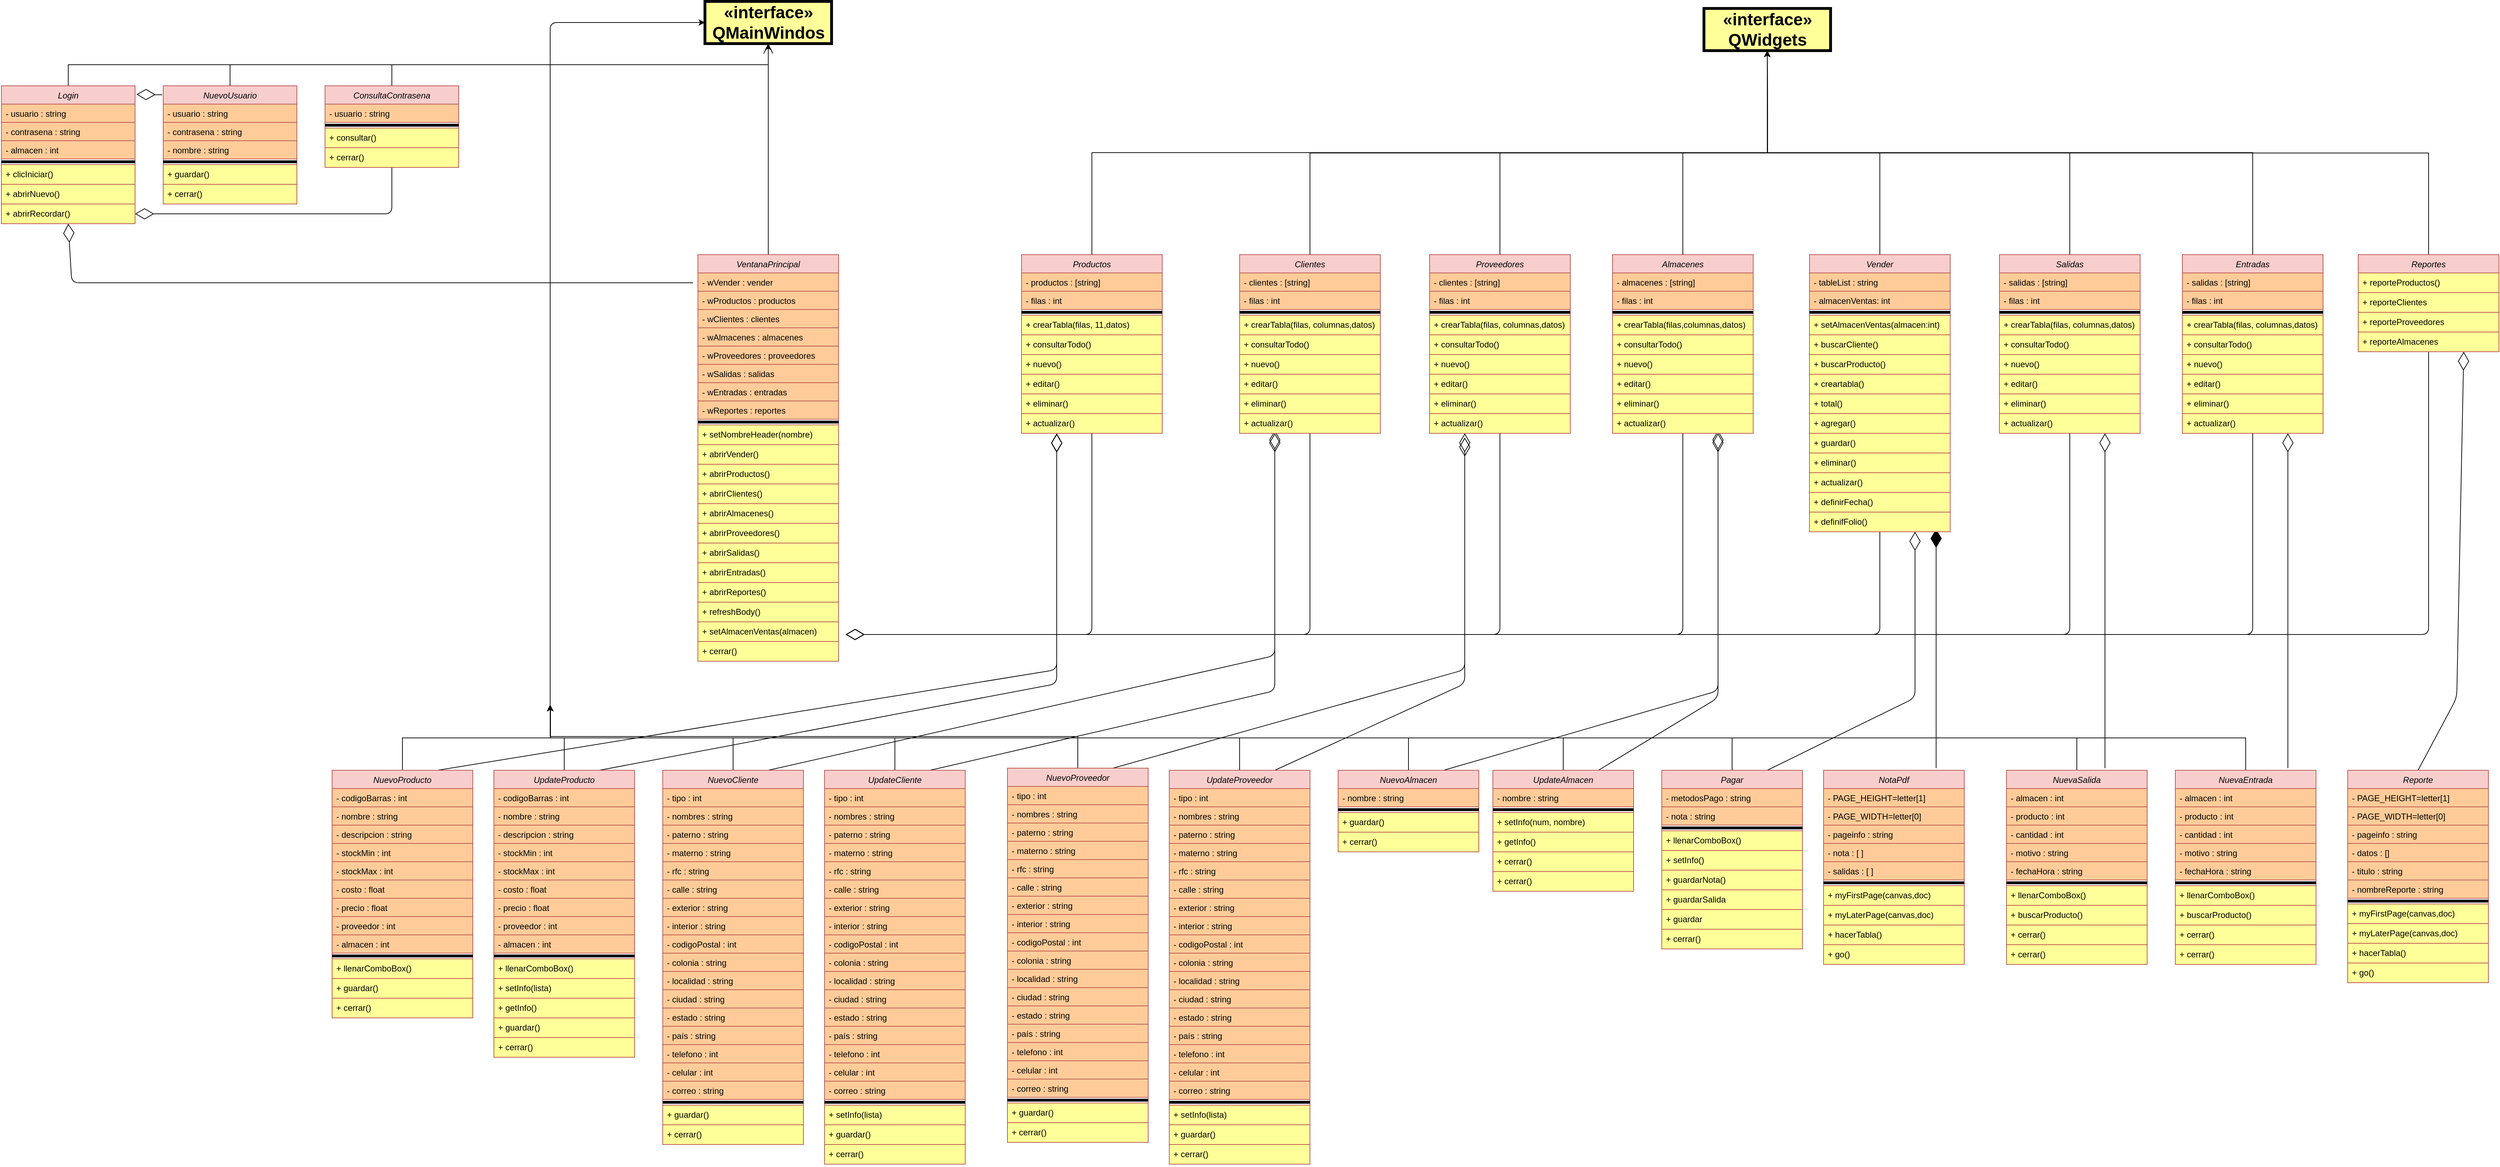 <mxfile version="12.9.14" type="device"><diagram id="C5RBs43oDa-KdzZeNtuy" name="Page-1"><mxGraphModel dx="6840" dy="3867" grid="1" gridSize="10" guides="1" tooltips="1" connect="1" arrows="1" fold="1" page="1" pageScale="1" pageWidth="3840" pageHeight="2400" math="0" shadow="0"><root><mxCell id="WIyWlLk6GJQsqaUBKTNV-0"/><mxCell id="WIyWlLk6GJQsqaUBKTNV-1" parent="WIyWlLk6GJQsqaUBKTNV-0"/><mxCell id="UgiUfF5NKqPFB8hpkn7_-427" style="edgeStyle=orthogonalEdgeStyle;rounded=0;orthogonalLoop=1;jettySize=auto;html=1;exitX=0.5;exitY=0;exitDx=0;exitDy=0;entryX=0.5;entryY=1;entryDx=0;entryDy=0;fillColor=#FF9999;" edge="1" parent="WIyWlLk6GJQsqaUBKTNV-1" source="zkfFHV4jXpPFQw0GAbJ--0" target="UgiUfF5NKqPFB8hpkn7_-425"><mxGeometry relative="1" as="geometry"/></mxCell><mxCell id="UgiUfF5NKqPFB8hpkn7_-428" style="edgeStyle=orthogonalEdgeStyle;rounded=0;orthogonalLoop=1;jettySize=auto;html=1;exitX=0.5;exitY=0;exitDx=0;exitDy=0;fillColor=#FF9999;entryX=0.5;entryY=1;entryDx=0;entryDy=0;" edge="1" parent="WIyWlLk6GJQsqaUBKTNV-1" source="UgiUfF5NKqPFB8hpkn7_-8" target="UgiUfF5NKqPFB8hpkn7_-425"><mxGeometry relative="1" as="geometry"><mxPoint x="730" y="460" as="targetPoint"/></mxGeometry></mxCell><mxCell id="UgiUfF5NKqPFB8hpkn7_-429" style="edgeStyle=orthogonalEdgeStyle;rounded=0;orthogonalLoop=1;jettySize=auto;html=1;exitX=0.5;exitY=0;exitDx=0;exitDy=0;fillColor=#FF9999;entryX=0.5;entryY=1;entryDx=0;entryDy=0;" edge="1" parent="WIyWlLk6GJQsqaUBKTNV-1" source="UgiUfF5NKqPFB8hpkn7_-16" target="UgiUfF5NKqPFB8hpkn7_-425"><mxGeometry relative="1" as="geometry"><mxPoint x="730" y="460" as="targetPoint"/></mxGeometry></mxCell><mxCell id="UgiUfF5NKqPFB8hpkn7_-500" style="edgeStyle=orthogonalEdgeStyle;rounded=0;orthogonalLoop=1;jettySize=auto;html=1;exitX=0.5;exitY=0;exitDx=0;exitDy=0;fillColor=#FF9999;" edge="1" parent="WIyWlLk6GJQsqaUBKTNV-1" source="UgiUfF5NKqPFB8hpkn7_-304"><mxGeometry relative="1" as="geometry"><mxPoint x="930" y="1400" as="targetPoint"/></mxGeometry></mxCell><mxCell id="UgiUfF5NKqPFB8hpkn7_-502" style="edgeStyle=orthogonalEdgeStyle;rounded=0;orthogonalLoop=1;jettySize=auto;html=1;exitX=0.5;exitY=0;exitDx=0;exitDy=0;fillColor=#FF9999;" edge="1" parent="WIyWlLk6GJQsqaUBKTNV-1" source="UgiUfF5NKqPFB8hpkn7_-264"><mxGeometry relative="1" as="geometry"><mxPoint x="930" y="1400" as="targetPoint"/></mxGeometry></mxCell><mxCell id="UgiUfF5NKqPFB8hpkn7_-501" style="edgeStyle=orthogonalEdgeStyle;rounded=0;orthogonalLoop=1;jettySize=auto;html=1;exitX=0.5;exitY=0;exitDx=0;exitDy=0;fillColor=#FF9999;" edge="1" parent="WIyWlLk6GJQsqaUBKTNV-1" source="UgiUfF5NKqPFB8hpkn7_-243"><mxGeometry relative="1" as="geometry"><mxPoint x="930" y="1400" as="targetPoint"/></mxGeometry></mxCell><mxCell id="UgiUfF5NKqPFB8hpkn7_-425" value="&lt;b&gt;&lt;font style=&quot;font-size: 24px&quot;&gt;«interface»&lt;br&gt;QMainWindos&lt;/font&gt;&lt;/b&gt;" style="html=1;strokeColor=#000000;strokeWidth=4;fillColor=#FFFF99;" vertex="1" parent="WIyWlLk6GJQsqaUBKTNV-1"><mxGeometry x="1150" y="400" width="180" height="60" as="geometry"/></mxCell><mxCell id="UgiUfF5NKqPFB8hpkn7_-442" value="" style="endArrow=open;endFill=1;endSize=12;html=1;fillColor=#FF9999;entryX=0.5;entryY=1;entryDx=0;entryDy=0;exitX=0.5;exitY=0;exitDx=0;exitDy=0;" edge="1" parent="WIyWlLk6GJQsqaUBKTNV-1" source="UgiUfF5NKqPFB8hpkn7_-23" target="UgiUfF5NKqPFB8hpkn7_-425"><mxGeometry width="160" relative="1" as="geometry"><mxPoint x="960" y="770" as="sourcePoint"/><mxPoint x="720" y="750" as="targetPoint"/><Array as="points"/></mxGeometry></mxCell><mxCell id="UgiUfF5NKqPFB8hpkn7_-448" value="" style="endArrow=diamondThin;endFill=0;endSize=24;html=1;fillColor=#FF9999;entryX=0.5;entryY=1;entryDx=0;entryDy=0;" edge="1" parent="WIyWlLk6GJQsqaUBKTNV-1" target="zkfFHV4jXpPFQw0GAbJ--0"><mxGeometry width="160" relative="1" as="geometry"><mxPoint x="1133" y="800" as="sourcePoint"/><mxPoint x="630" y="770" as="targetPoint"/><Array as="points"><mxPoint x="250" y="800"/></Array></mxGeometry></mxCell><mxCell id="UgiUfF5NKqPFB8hpkn7_-460" value="" style="endArrow=diamondThin;endFill=0;endSize=24;html=1;fillColor=#FF9999;entryX=1.011;entryY=0.062;entryDx=0;entryDy=0;entryPerimeter=0;exitX=-0.008;exitY=0.076;exitDx=0;exitDy=0;exitPerimeter=0;" edge="1" parent="WIyWlLk6GJQsqaUBKTNV-1" source="UgiUfF5NKqPFB8hpkn7_-8" target="zkfFHV4jXpPFQw0GAbJ--0"><mxGeometry width="160" relative="1" as="geometry"><mxPoint x="390" y="700" as="sourcePoint"/><mxPoint x="550" y="700" as="targetPoint"/></mxGeometry></mxCell><mxCell id="UgiUfF5NKqPFB8hpkn7_-461" value="" style="endArrow=diamondThin;endFill=0;endSize=24;html=1;fillColor=#FF9999;entryX=1;entryY=0.5;entryDx=0;entryDy=0;exitX=0.5;exitY=1;exitDx=0;exitDy=0;" edge="1" parent="WIyWlLk6GJQsqaUBKTNV-1" source="UgiUfF5NKqPFB8hpkn7_-16" target="UgiUfF5NKqPFB8hpkn7_-7"><mxGeometry width="160" relative="1" as="geometry"><mxPoint x="388.48" y="542.768" as="sourcePoint"/><mxPoint x="352.09" y="542.152" as="targetPoint"/><Array as="points"><mxPoint x="705" y="702"/></Array></mxGeometry></mxCell><mxCell id="UgiUfF5NKqPFB8hpkn7_-473" style="edgeStyle=orthogonalEdgeStyle;rounded=0;orthogonalLoop=1;jettySize=auto;html=1;exitX=0.5;exitY=0;exitDx=0;exitDy=0;entryX=0.5;entryY=1;entryDx=0;entryDy=0;fillColor=#FF9999;" edge="1" parent="WIyWlLk6GJQsqaUBKTNV-1" source="UgiUfF5NKqPFB8hpkn7_-82" target="UgiUfF5NKqPFB8hpkn7_-463"><mxGeometry relative="1" as="geometry"/></mxCell><mxCell id="UgiUfF5NKqPFB8hpkn7_-474" style="edgeStyle=orthogonalEdgeStyle;rounded=0;orthogonalLoop=1;jettySize=auto;html=1;exitX=0.5;exitY=0;exitDx=0;exitDy=0;fillColor=#FF9999;" edge="1" parent="WIyWlLk6GJQsqaUBKTNV-1" source="UgiUfF5NKqPFB8hpkn7_-170"><mxGeometry relative="1" as="geometry"><mxPoint x="2660" y="470" as="targetPoint"/></mxGeometry></mxCell><mxCell id="UgiUfF5NKqPFB8hpkn7_-475" style="edgeStyle=orthogonalEdgeStyle;rounded=0;orthogonalLoop=1;jettySize=auto;html=1;exitX=0.5;exitY=0;exitDx=0;exitDy=0;fillColor=#FF9999;" edge="1" parent="WIyWlLk6GJQsqaUBKTNV-1" source="UgiUfF5NKqPFB8hpkn7_-273"><mxGeometry relative="1" as="geometry"><mxPoint x="2660" y="470" as="targetPoint"/></mxGeometry></mxCell><mxCell id="UgiUfF5NKqPFB8hpkn7_-472" style="edgeStyle=orthogonalEdgeStyle;rounded=0;orthogonalLoop=1;jettySize=auto;html=1;exitX=0.5;exitY=0;exitDx=0;exitDy=0;entryX=0.5;entryY=1;entryDx=0;entryDy=0;fillColor=#FF9999;" edge="1" parent="WIyWlLk6GJQsqaUBKTNV-1" source="UgiUfF5NKqPFB8hpkn7_-233" target="UgiUfF5NKqPFB8hpkn7_-463"><mxGeometry relative="1" as="geometry"/></mxCell><mxCell id="UgiUfF5NKqPFB8hpkn7_-476" style="edgeStyle=orthogonalEdgeStyle;rounded=0;orthogonalLoop=1;jettySize=auto;html=1;exitX=0.5;exitY=0;exitDx=0;exitDy=0;entryX=0.5;entryY=1;entryDx=0;entryDy=0;fillColor=#FF9999;" edge="1" parent="WIyWlLk6GJQsqaUBKTNV-1" source="UgiUfF5NKqPFB8hpkn7_-45" target="UgiUfF5NKqPFB8hpkn7_-463"><mxGeometry relative="1" as="geometry"/></mxCell><mxCell id="UgiUfF5NKqPFB8hpkn7_-478" style="edgeStyle=orthogonalEdgeStyle;rounded=0;orthogonalLoop=1;jettySize=auto;html=1;exitX=0.5;exitY=0;exitDx=0;exitDy=0;entryX=0.5;entryY=1;entryDx=0;entryDy=0;fillColor=#FF9999;" edge="1" parent="WIyWlLk6GJQsqaUBKTNV-1" source="UgiUfF5NKqPFB8hpkn7_-361" target="UgiUfF5NKqPFB8hpkn7_-463"><mxGeometry relative="1" as="geometry"/></mxCell><mxCell id="UgiUfF5NKqPFB8hpkn7_-479" style="edgeStyle=orthogonalEdgeStyle;rounded=0;orthogonalLoop=1;jettySize=auto;html=1;exitX=0.5;exitY=0;exitDx=0;exitDy=0;fillColor=#FF9999;" edge="1" parent="WIyWlLk6GJQsqaUBKTNV-1" source="UgiUfF5NKqPFB8hpkn7_-382"><mxGeometry relative="1" as="geometry"><mxPoint x="2660" y="470" as="targetPoint"/></mxGeometry></mxCell><mxCell id="UgiUfF5NKqPFB8hpkn7_-477" style="edgeStyle=orthogonalEdgeStyle;rounded=0;orthogonalLoop=1;jettySize=auto;html=1;exitX=0.5;exitY=0;exitDx=0;exitDy=0;fillColor=#FF9999;" edge="1" parent="WIyWlLk6GJQsqaUBKTNV-1" source="UgiUfF5NKqPFB8hpkn7_-326"><mxGeometry relative="1" as="geometry"><mxPoint x="2660" y="470" as="targetPoint"/></mxGeometry></mxCell><mxCell id="UgiUfF5NKqPFB8hpkn7_-463" value="&lt;b&gt;&lt;font style=&quot;font-size: 24px&quot;&gt;«interface»&lt;br&gt;QWidgets&lt;/font&gt;&lt;/b&gt;" style="html=1;strokeColor=#000000;strokeWidth=4;fillColor=#FFFF99;" vertex="1" parent="WIyWlLk6GJQsqaUBKTNV-1"><mxGeometry x="2570" y="410" width="180" height="60" as="geometry"/></mxCell><mxCell id="UgiUfF5NKqPFB8hpkn7_-480" value="" style="endArrow=diamondThin;endFill=0;endSize=24;html=1;fillColor=#FF9999;exitX=0.5;exitY=1;exitDx=0;exitDy=0;" edge="1" parent="WIyWlLk6GJQsqaUBKTNV-1" source="UgiUfF5NKqPFB8hpkn7_-82"><mxGeometry width="160" relative="1" as="geometry"><mxPoint x="1670" y="1140" as="sourcePoint"/><mxPoint x="1350" y="1300" as="targetPoint"/><Array as="points"><mxPoint x="1700" y="1300"/></Array></mxGeometry></mxCell><mxCell id="UgiUfF5NKqPFB8hpkn7_-481" value="" style="endArrow=diamondThin;endFill=0;endSize=24;html=1;fillColor=#FF9999;exitX=0.5;exitY=1;exitDx=0;exitDy=0;" edge="1" parent="WIyWlLk6GJQsqaUBKTNV-1" source="UgiUfF5NKqPFB8hpkn7_-170"><mxGeometry width="160" relative="1" as="geometry"><mxPoint x="1710" y="1024" as="sourcePoint"/><mxPoint x="1350" y="1300" as="targetPoint"/><Array as="points"><mxPoint x="2010" y="1300"/></Array></mxGeometry></mxCell><mxCell id="UgiUfF5NKqPFB8hpkn7_-482" value="" style="endArrow=diamondThin;endFill=0;endSize=24;html=1;fillColor=#FF9999;exitX=0.5;exitY=1;exitDx=0;exitDy=0;" edge="1" parent="WIyWlLk6GJQsqaUBKTNV-1" source="UgiUfF5NKqPFB8hpkn7_-273"><mxGeometry width="160" relative="1" as="geometry"><mxPoint x="2020" y="1024" as="sourcePoint"/><mxPoint x="1350" y="1300" as="targetPoint"/><Array as="points"><mxPoint x="2280" y="1300"/></Array></mxGeometry></mxCell><mxCell id="UgiUfF5NKqPFB8hpkn7_-483" value="" style="endArrow=diamondThin;endFill=0;endSize=24;html=1;fillColor=#FF9999;exitX=0.5;exitY=1;exitDx=0;exitDy=0;" edge="1" parent="WIyWlLk6GJQsqaUBKTNV-1" source="UgiUfF5NKqPFB8hpkn7_-233"><mxGeometry width="160" relative="1" as="geometry"><mxPoint x="2290" y="1024" as="sourcePoint"/><mxPoint x="1350" y="1300" as="targetPoint"/><Array as="points"><mxPoint x="2540" y="1300"/></Array></mxGeometry></mxCell><mxCell id="UgiUfF5NKqPFB8hpkn7_-484" value="" style="endArrow=diamondThin;endFill=0;endSize=24;html=1;fillColor=#FF9999;exitX=0.5;exitY=1;exitDx=0;exitDy=0;" edge="1" parent="WIyWlLk6GJQsqaUBKTNV-1" source="UgiUfF5NKqPFB8hpkn7_-45"><mxGeometry width="160" relative="1" as="geometry"><mxPoint x="2550" y="1024" as="sourcePoint"/><mxPoint x="1350" y="1300" as="targetPoint"/><Array as="points"><mxPoint x="2820" y="1300"/></Array></mxGeometry></mxCell><mxCell id="UgiUfF5NKqPFB8hpkn7_-485" value="" style="endArrow=diamondThin;endFill=0;endSize=24;html=1;fillColor=#FF9999;exitX=0.5;exitY=1;exitDx=0;exitDy=0;" edge="1" parent="WIyWlLk6GJQsqaUBKTNV-1" source="UgiUfF5NKqPFB8hpkn7_-326"><mxGeometry width="160" relative="1" as="geometry"><mxPoint x="2830" y="1164.0" as="sourcePoint"/><mxPoint x="1350" y="1300" as="targetPoint"/><Array as="points"><mxPoint x="3090" y="1300"/></Array></mxGeometry></mxCell><mxCell id="UgiUfF5NKqPFB8hpkn7_-486" value="" style="endArrow=diamondThin;endFill=0;endSize=24;html=1;fillColor=#FF9999;exitX=0.5;exitY=1;exitDx=0;exitDy=0;" edge="1" parent="WIyWlLk6GJQsqaUBKTNV-1" source="UgiUfF5NKqPFB8hpkn7_-361"><mxGeometry width="160" relative="1" as="geometry"><mxPoint x="3100" y="1024" as="sourcePoint"/><mxPoint x="1350" y="1300" as="targetPoint"/><Array as="points"><mxPoint x="3350" y="1300"/></Array></mxGeometry></mxCell><mxCell id="UgiUfF5NKqPFB8hpkn7_-487" value="" style="endArrow=diamondThin;endFill=0;endSize=24;html=1;fillColor=#FF9999;exitX=0.5;exitY=1;exitDx=0;exitDy=0;" edge="1" parent="WIyWlLk6GJQsqaUBKTNV-1" source="UgiUfF5NKqPFB8hpkn7_-382"><mxGeometry width="160" relative="1" as="geometry"><mxPoint x="3360" y="1024" as="sourcePoint"/><mxPoint x="1350" y="1300" as="targetPoint"/><Array as="points"><mxPoint x="3600" y="1300"/></Array></mxGeometry></mxCell><mxCell id="UgiUfF5NKqPFB8hpkn7_-495" style="edgeStyle=orthogonalEdgeStyle;rounded=0;orthogonalLoop=1;jettySize=auto;html=1;exitX=0.5;exitY=0;exitDx=0;exitDy=0;fillColor=#FF9999;" edge="1" parent="WIyWlLk6GJQsqaUBKTNV-1" source="UgiUfF5NKqPFB8hpkn7_-92"><mxGeometry relative="1" as="geometry"><mxPoint x="930" y="1400" as="targetPoint"/></mxGeometry></mxCell><mxCell id="UgiUfF5NKqPFB8hpkn7_-496" style="edgeStyle=orthogonalEdgeStyle;rounded=0;orthogonalLoop=1;jettySize=auto;html=1;exitX=0.5;exitY=0;exitDx=0;exitDy=0;fillColor=#FF9999;" edge="1" parent="WIyWlLk6GJQsqaUBKTNV-1" source="UgiUfF5NKqPFB8hpkn7_-113"><mxGeometry relative="1" as="geometry"><mxPoint x="930" y="1400" as="targetPoint"/></mxGeometry></mxCell><mxCell id="UgiUfF5NKqPFB8hpkn7_-497" style="edgeStyle=orthogonalEdgeStyle;rounded=0;orthogonalLoop=1;jettySize=auto;html=1;exitX=0.5;exitY=0;exitDx=0;exitDy=0;fillColor=#FF9999;" edge="1" parent="WIyWlLk6GJQsqaUBKTNV-1" source="UgiUfF5NKqPFB8hpkn7_-180"><mxGeometry relative="1" as="geometry"><mxPoint x="930" y="1400" as="targetPoint"/></mxGeometry></mxCell><mxCell id="UgiUfF5NKqPFB8hpkn7_-498" style="edgeStyle=orthogonalEdgeStyle;rounded=0;orthogonalLoop=1;jettySize=auto;html=1;exitX=0.5;exitY=0;exitDx=0;exitDy=0;fillColor=#FF9999;" edge="1" parent="WIyWlLk6GJQsqaUBKTNV-1" source="UgiUfF5NKqPFB8hpkn7_-211"><mxGeometry relative="1" as="geometry"><mxPoint x="930" y="1400" as="targetPoint"/></mxGeometry></mxCell><mxCell id="UgiUfF5NKqPFB8hpkn7_-499" style="edgeStyle=orthogonalEdgeStyle;rounded=0;orthogonalLoop=1;jettySize=auto;html=1;exitX=0.5;exitY=0;exitDx=0;exitDy=0;fillColor=#FF9999;" edge="1" parent="WIyWlLk6GJQsqaUBKTNV-1" source="UgiUfF5NKqPFB8hpkn7_-283"><mxGeometry relative="1" as="geometry"><mxPoint x="930" y="1400" as="targetPoint"/><Array as="points"><mxPoint x="1680" y="1445"/><mxPoint x="930" y="1445"/></Array></mxGeometry></mxCell><mxCell id="UgiUfF5NKqPFB8hpkn7_-503" style="edgeStyle=orthogonalEdgeStyle;rounded=0;orthogonalLoop=1;jettySize=auto;html=1;exitX=0.5;exitY=0;exitDx=0;exitDy=0;fillColor=#FF9999;" edge="1" parent="WIyWlLk6GJQsqaUBKTNV-1" source="UgiUfF5NKqPFB8hpkn7_-67"><mxGeometry relative="1" as="geometry"><mxPoint x="930" y="1400" as="targetPoint"/></mxGeometry></mxCell><mxCell id="UgiUfF5NKqPFB8hpkn7_-504" style="edgeStyle=orthogonalEdgeStyle;rounded=0;orthogonalLoop=1;jettySize=auto;html=1;exitX=0.5;exitY=0;exitDx=0;exitDy=0;fillColor=#FF9999;" edge="1" parent="WIyWlLk6GJQsqaUBKTNV-1" source="UgiUfF5NKqPFB8hpkn7_-371"><mxGeometry relative="1" as="geometry"><mxPoint x="930" y="1400" as="targetPoint"/></mxGeometry></mxCell><mxCell id="UgiUfF5NKqPFB8hpkn7_-505" style="edgeStyle=orthogonalEdgeStyle;rounded=0;orthogonalLoop=1;jettySize=auto;html=1;exitX=0.5;exitY=0;exitDx=0;exitDy=0;fillColor=#FF9999;" edge="1" parent="WIyWlLk6GJQsqaUBKTNV-1" source="UgiUfF5NKqPFB8hpkn7_-336"><mxGeometry relative="1" as="geometry"><mxPoint x="930" y="1400" as="targetPoint"/></mxGeometry></mxCell><mxCell id="UgiUfF5NKqPFB8hpkn7_-493" value="" style="endArrow=classic;html=1;fillColor=#FF9999;entryX=0;entryY=0.5;entryDx=0;entryDy=0;" edge="1" parent="WIyWlLk6GJQsqaUBKTNV-1" target="UgiUfF5NKqPFB8hpkn7_-425"><mxGeometry width="50" height="50" relative="1" as="geometry"><mxPoint x="930" y="1420" as="sourcePoint"/><mxPoint x="1010" y="740" as="targetPoint"/><Array as="points"><mxPoint x="930" y="430"/></Array></mxGeometry></mxCell><mxCell id="UgiUfF5NKqPFB8hpkn7_-506" value="" style="endArrow=diamondThin;endFill=0;endSize=24;html=1;fillColor=#FF9999;entryX=0.75;entryY=1;entryDx=0;entryDy=0;exitX=0.5;exitY=0;exitDx=0;exitDy=0;" edge="1" parent="WIyWlLk6GJQsqaUBKTNV-1" source="UgiUfF5NKqPFB8hpkn7_-392" target="UgiUfF5NKqPFB8hpkn7_-382"><mxGeometry width="160" relative="1" as="geometry"><mxPoint x="3570" y="1360" as="sourcePoint"/><mxPoint x="3730" y="1360" as="targetPoint"/><Array as="points"><mxPoint x="3640" y="1390"/></Array></mxGeometry></mxCell><mxCell id="UgiUfF5NKqPFB8hpkn7_-509" value="" style="endArrow=diamondThin;endFill=0;endSize=24;html=1;fillColor=#FF9999;entryX=0.75;entryY=1;entryDx=0;entryDy=0;" edge="1" parent="WIyWlLk6GJQsqaUBKTNV-1" target="UgiUfF5NKqPFB8hpkn7_-326"><mxGeometry width="160" relative="1" as="geometry"><mxPoint x="3140" y="1490" as="sourcePoint"/><mxPoint x="3300" y="1370" as="targetPoint"/></mxGeometry></mxCell><mxCell id="UgiUfF5NKqPFB8hpkn7_-510" value="" style="endArrow=diamondThin;endFill=0;endSize=24;html=1;fillColor=#FF9999;entryX=0.75;entryY=1;entryDx=0;entryDy=0;" edge="1" parent="WIyWlLk6GJQsqaUBKTNV-1" target="UgiUfF5NKqPFB8hpkn7_-361"><mxGeometry width="160" relative="1" as="geometry"><mxPoint x="3400" y="1490" as="sourcePoint"/><mxPoint x="3210" y="1230" as="targetPoint"/></mxGeometry></mxCell><mxCell id="UgiUfF5NKqPFB8hpkn7_-511" value="" style="endArrow=diamondThin;endFill=0;endSize=24;html=1;fillColor=#FF9999;entryX=0.75;entryY=1;entryDx=0;entryDy=0;exitX=0.75;exitY=0;exitDx=0;exitDy=0;" edge="1" parent="WIyWlLk6GJQsqaUBKTNV-1" source="UgiUfF5NKqPFB8hpkn7_-67" target="UgiUfF5NKqPFB8hpkn7_-45"><mxGeometry width="160" relative="1" as="geometry"><mxPoint x="2900" y="1400" as="sourcePoint"/><mxPoint x="3060" y="1400" as="targetPoint"/><Array as="points"><mxPoint x="2870" y="1390"/></Array></mxGeometry></mxCell><mxCell id="UgiUfF5NKqPFB8hpkn7_-512" value="" style="endArrow=diamondThin;endFill=1;endSize=24;html=1;fillColor=#FF9999;" edge="1" parent="WIyWlLk6GJQsqaUBKTNV-1"><mxGeometry width="160" relative="1" as="geometry"><mxPoint x="2900" y="1490" as="sourcePoint"/><mxPoint x="2900" y="1150" as="targetPoint"/></mxGeometry></mxCell><mxCell id="UgiUfF5NKqPFB8hpkn7_-513" value="" style="endArrow=diamondThin;endFill=0;endSize=24;html=1;fillColor=#FF9999;exitX=0.75;exitY=0;exitDx=0;exitDy=0;" edge="1" parent="WIyWlLk6GJQsqaUBKTNV-1" source="UgiUfF5NKqPFB8hpkn7_-264"><mxGeometry width="160" relative="1" as="geometry"><mxPoint x="2330" y="1340" as="sourcePoint"/><mxPoint x="2590" y="1014" as="targetPoint"/><Array as="points"><mxPoint x="2590" y="1390"/></Array></mxGeometry></mxCell><mxCell id="UgiUfF5NKqPFB8hpkn7_-514" value="" style="endArrow=diamondThin;endFill=0;endSize=24;html=1;fillColor=#FF9999;exitX=0.75;exitY=0;exitDx=0;exitDy=0;" edge="1" parent="WIyWlLk6GJQsqaUBKTNV-1" source="UgiUfF5NKqPFB8hpkn7_-243"><mxGeometry width="160" relative="1" as="geometry"><mxPoint x="2190" y="1520" as="sourcePoint"/><mxPoint x="2590" y="1010" as="targetPoint"/><Array as="points"><mxPoint x="2590" y="1380"/></Array></mxGeometry></mxCell><mxCell id="UgiUfF5NKqPFB8hpkn7_-515" value="" style="endArrow=diamondThin;endFill=0;endSize=24;html=1;fillColor=#FF9999;entryX=0.25;entryY=1;entryDx=0;entryDy=0;exitX=0.75;exitY=0;exitDx=0;exitDy=0;" edge="1" parent="WIyWlLk6GJQsqaUBKTNV-1" source="UgiUfF5NKqPFB8hpkn7_-304" target="UgiUfF5NKqPFB8hpkn7_-273"><mxGeometry width="160" relative="1" as="geometry"><mxPoint x="1730" y="1400" as="sourcePoint"/><mxPoint x="1890" y="1400" as="targetPoint"/><Array as="points"><mxPoint x="2230" y="1370"/></Array></mxGeometry></mxCell><mxCell id="UgiUfF5NKqPFB8hpkn7_-516" value="" style="endArrow=diamondThin;endFill=0;endSize=24;html=1;fillColor=#FF9999;exitX=0.75;exitY=0;exitDx=0;exitDy=0;" edge="1" parent="WIyWlLk6GJQsqaUBKTNV-1" source="UgiUfF5NKqPFB8hpkn7_-283"><mxGeometry width="160" relative="1" as="geometry"><mxPoint x="1730" y="1360" as="sourcePoint"/><mxPoint x="2230" y="1020" as="targetPoint"/><Array as="points"><mxPoint x="2230" y="1350"/></Array></mxGeometry></mxCell><mxCell id="UgiUfF5NKqPFB8hpkn7_-517" value="" style="endArrow=diamondThin;endFill=0;endSize=24;html=1;fillColor=#FF9999;entryX=0.25;entryY=1;entryDx=0;entryDy=0;exitX=0.75;exitY=0;exitDx=0;exitDy=0;" edge="1" parent="WIyWlLk6GJQsqaUBKTNV-1" source="UgiUfF5NKqPFB8hpkn7_-211" target="UgiUfF5NKqPFB8hpkn7_-170"><mxGeometry width="160" relative="1" as="geometry"><mxPoint x="1490" y="1360" as="sourcePoint"/><mxPoint x="1650" y="1360" as="targetPoint"/><Array as="points"><mxPoint x="1960" y="1380"/></Array></mxGeometry></mxCell><mxCell id="UgiUfF5NKqPFB8hpkn7_-518" value="" style="endArrow=diamondThin;endFill=0;endSize=24;html=1;fillColor=#FF9999;exitX=0.75;exitY=0;exitDx=0;exitDy=0;" edge="1" parent="WIyWlLk6GJQsqaUBKTNV-1" source="UgiUfF5NKqPFB8hpkn7_-180"><mxGeometry width="160" relative="1" as="geometry"><mxPoint x="2040" y="1410" as="sourcePoint"/><mxPoint x="1960" y="1010" as="targetPoint"/><Array as="points"><mxPoint x="1960" y="1330"/></Array></mxGeometry></mxCell><mxCell id="UgiUfF5NKqPFB8hpkn7_-519" value="" style="endArrow=diamondThin;endFill=0;endSize=24;html=1;fillColor=#FF9999;entryX=0.25;entryY=1;entryDx=0;entryDy=0;exitX=0.75;exitY=0;exitDx=0;exitDy=0;" edge="1" parent="WIyWlLk6GJQsqaUBKTNV-1" source="UgiUfF5NKqPFB8hpkn7_-113" target="UgiUfF5NKqPFB8hpkn7_-82"><mxGeometry width="160" relative="1" as="geometry"><mxPoint x="1500" y="1410" as="sourcePoint"/><mxPoint x="1660" y="1410" as="targetPoint"/><Array as="points"><mxPoint x="1650" y="1370"/></Array></mxGeometry></mxCell><mxCell id="UgiUfF5NKqPFB8hpkn7_-520" value="" style="endArrow=diamondThin;endFill=0;endSize=24;html=1;fillColor=#FF9999;exitX=0.75;exitY=0;exitDx=0;exitDy=0;entryX=0.25;entryY=1.022;entryDx=0;entryDy=0;entryPerimeter=0;" edge="1" parent="WIyWlLk6GJQsqaUBKTNV-1" source="UgiUfF5NKqPFB8hpkn7_-92" target="UgiUfF5NKqPFB8hpkn7_-91"><mxGeometry width="160" relative="1" as="geometry"><mxPoint x="1500" y="1410" as="sourcePoint"/><mxPoint x="1660" y="1010" as="targetPoint"/><Array as="points"><mxPoint x="1650" y="1350"/></Array></mxGeometry></mxCell><mxCell id="zkfFHV4jXpPFQw0GAbJ--0" value="Login" style="swimlane;fontStyle=2;align=center;verticalAlign=top;childLayout=stackLayout;horizontal=1;startSize=26;horizontalStack=0;resizeParent=1;resizeLast=0;collapsible=1;marginBottom=0;rounded=0;shadow=0;strokeWidth=1;fillColor=#f8cecc;strokeColor=#b85450;" parent="WIyWlLk6GJQsqaUBKTNV-1" vertex="1"><mxGeometry x="150" y="520" width="190" height="196" as="geometry"><mxRectangle x="190" y="170" width="160" height="26" as="alternateBounds"/></mxGeometry></mxCell><mxCell id="zkfFHV4jXpPFQw0GAbJ--1" value="- usuario : string" style="text;align=left;verticalAlign=top;spacingLeft=4;spacingRight=4;overflow=hidden;rotatable=0;points=[[0,0.5],[1,0.5]];portConstraint=eastwest;fillColor=#FFCC99;strokeColor=#b85450;" parent="zkfFHV4jXpPFQw0GAbJ--0" vertex="1"><mxGeometry y="26" width="190" height="26" as="geometry"/></mxCell><mxCell id="zkfFHV4jXpPFQw0GAbJ--2" value="- contrasena : string" style="text;align=left;verticalAlign=top;spacingLeft=4;spacingRight=4;overflow=hidden;rotatable=0;points=[[0,0.5],[1,0.5]];portConstraint=eastwest;rounded=0;shadow=0;html=0;fillColor=#FFCC99;strokeColor=#b85450;" parent="zkfFHV4jXpPFQw0GAbJ--0" vertex="1"><mxGeometry y="52" width="190" height="26" as="geometry"/></mxCell><mxCell id="zkfFHV4jXpPFQw0GAbJ--3" value="- almacen : int" style="text;align=left;verticalAlign=top;spacingLeft=4;spacingRight=4;overflow=hidden;rotatable=0;points=[[0,0.5],[1,0.5]];portConstraint=eastwest;rounded=0;shadow=0;html=0;fillColor=#FFCC99;strokeColor=#b85450;" parent="zkfFHV4jXpPFQw0GAbJ--0" vertex="1"><mxGeometry y="78" width="190" height="26" as="geometry"/></mxCell><mxCell id="zkfFHV4jXpPFQw0GAbJ--4" value="" style="line;html=1;strokeWidth=4;align=left;verticalAlign=middle;spacingTop=-1;spacingLeft=3;spacingRight=3;rotatable=0;labelPosition=right;points=[];portConstraint=eastwest;fillColor=#a20025;strokeColor=#000000;fontColor=#ffffff;" parent="zkfFHV4jXpPFQw0GAbJ--0" vertex="1"><mxGeometry y="104" width="190" height="8" as="geometry"/></mxCell><mxCell id="zkfFHV4jXpPFQw0GAbJ--5" value="+ clicIniciar()" style="text;align=left;verticalAlign=top;spacingLeft=4;spacingRight=4;overflow=hidden;rotatable=0;points=[[0,0.5],[1,0.5]];portConstraint=eastwest;fillColor=#FFFF99;strokeColor=#b85450;" parent="zkfFHV4jXpPFQw0GAbJ--0" vertex="1"><mxGeometry y="112" width="190" height="28" as="geometry"/></mxCell><mxCell id="UgiUfF5NKqPFB8hpkn7_-4" value="+ abrirNuevo()" style="text;align=left;verticalAlign=top;spacingLeft=4;spacingRight=4;overflow=hidden;rotatable=0;points=[[0,0.5],[1,0.5]];portConstraint=eastwest;fillColor=#FFFF99;strokeColor=#b85450;" vertex="1" parent="zkfFHV4jXpPFQw0GAbJ--0"><mxGeometry y="140" width="190" height="28" as="geometry"/></mxCell><mxCell id="UgiUfF5NKqPFB8hpkn7_-7" value="+ abrirRecordar()" style="text;align=left;verticalAlign=top;spacingLeft=4;spacingRight=4;overflow=hidden;rotatable=0;points=[[0,0.5],[1,0.5]];portConstraint=eastwest;fillColor=#FFFF99;strokeColor=#b85450;" vertex="1" parent="zkfFHV4jXpPFQw0GAbJ--0"><mxGeometry y="168" width="190" height="28" as="geometry"/></mxCell><mxCell id="UgiUfF5NKqPFB8hpkn7_-8" value="NuevoUsuario" style="swimlane;fontStyle=2;align=center;verticalAlign=top;childLayout=stackLayout;horizontal=1;startSize=26;horizontalStack=0;resizeParent=1;resizeLast=0;collapsible=1;marginBottom=0;rounded=0;shadow=0;strokeWidth=1;fillColor=#f8cecc;strokeColor=#b85450;" vertex="1" parent="WIyWlLk6GJQsqaUBKTNV-1"><mxGeometry x="380" y="520" width="190" height="168" as="geometry"><mxRectangle x="190" y="170" width="160" height="26" as="alternateBounds"/></mxGeometry></mxCell><mxCell id="UgiUfF5NKqPFB8hpkn7_-9" value="- usuario : string" style="text;align=left;verticalAlign=top;spacingLeft=4;spacingRight=4;overflow=hidden;rotatable=0;points=[[0,0.5],[1,0.5]];portConstraint=eastwest;fillColor=#FFCC99;strokeColor=#b85450;" vertex="1" parent="UgiUfF5NKqPFB8hpkn7_-8"><mxGeometry y="26" width="190" height="26" as="geometry"/></mxCell><mxCell id="UgiUfF5NKqPFB8hpkn7_-10" value="- contrasena : string" style="text;align=left;verticalAlign=top;spacingLeft=4;spacingRight=4;overflow=hidden;rotatable=0;points=[[0,0.5],[1,0.5]];portConstraint=eastwest;rounded=0;shadow=0;html=0;fillColor=#FFCC99;strokeColor=#b85450;" vertex="1" parent="UgiUfF5NKqPFB8hpkn7_-8"><mxGeometry y="52" width="190" height="26" as="geometry"/></mxCell><mxCell id="UgiUfF5NKqPFB8hpkn7_-11" value="- nombre : string" style="text;align=left;verticalAlign=top;spacingLeft=4;spacingRight=4;overflow=hidden;rotatable=0;points=[[0,0.5],[1,0.5]];portConstraint=eastwest;rounded=0;shadow=0;html=0;fillColor=#FFCC99;strokeColor=#b85450;" vertex="1" parent="UgiUfF5NKqPFB8hpkn7_-8"><mxGeometry y="78" width="190" height="26" as="geometry"/></mxCell><mxCell id="UgiUfF5NKqPFB8hpkn7_-12" value="" style="line;html=1;strokeWidth=4;align=left;verticalAlign=middle;spacingTop=-1;spacingLeft=3;spacingRight=3;rotatable=0;labelPosition=right;points=[];portConstraint=eastwest;fillColor=#a20025;strokeColor=#000000;fontColor=#ffffff;" vertex="1" parent="UgiUfF5NKqPFB8hpkn7_-8"><mxGeometry y="104" width="190" height="8" as="geometry"/></mxCell><mxCell id="UgiUfF5NKqPFB8hpkn7_-13" value="+ guardar()" style="text;align=left;verticalAlign=top;spacingLeft=4;spacingRight=4;overflow=hidden;rotatable=0;points=[[0,0.5],[1,0.5]];portConstraint=eastwest;fillColor=#FFFF99;strokeColor=#b85450;" vertex="1" parent="UgiUfF5NKqPFB8hpkn7_-8"><mxGeometry y="112" width="190" height="28" as="geometry"/></mxCell><mxCell id="UgiUfF5NKqPFB8hpkn7_-14" value="+ cerrar()" style="text;align=left;verticalAlign=top;spacingLeft=4;spacingRight=4;overflow=hidden;rotatable=0;points=[[0,0.5],[1,0.5]];portConstraint=eastwest;fillColor=#FFFF99;strokeColor=#b85450;" vertex="1" parent="UgiUfF5NKqPFB8hpkn7_-8"><mxGeometry y="140" width="190" height="28" as="geometry"/></mxCell><mxCell id="UgiUfF5NKqPFB8hpkn7_-16" value="ConsultaContrasena" style="swimlane;fontStyle=2;align=center;verticalAlign=top;childLayout=stackLayout;horizontal=1;startSize=26;horizontalStack=0;resizeParent=1;resizeLast=0;collapsible=1;marginBottom=0;rounded=0;shadow=0;strokeWidth=1;fillColor=#f8cecc;strokeColor=#b85450;" vertex="1" parent="WIyWlLk6GJQsqaUBKTNV-1"><mxGeometry x="610" y="520" width="190" height="116" as="geometry"><mxRectangle x="190" y="170" width="160" height="26" as="alternateBounds"/></mxGeometry></mxCell><mxCell id="UgiUfF5NKqPFB8hpkn7_-17" value="- usuario : string" style="text;align=left;verticalAlign=top;spacingLeft=4;spacingRight=4;overflow=hidden;rotatable=0;points=[[0,0.5],[1,0.5]];portConstraint=eastwest;fillColor=#FFCC99;strokeColor=#b85450;" vertex="1" parent="UgiUfF5NKqPFB8hpkn7_-16"><mxGeometry y="26" width="190" height="26" as="geometry"/></mxCell><mxCell id="UgiUfF5NKqPFB8hpkn7_-20" value="" style="line;html=1;strokeWidth=4;align=left;verticalAlign=middle;spacingTop=-1;spacingLeft=3;spacingRight=3;rotatable=0;labelPosition=right;points=[];portConstraint=eastwest;fillColor=#a20025;strokeColor=#000000;fontColor=#ffffff;" vertex="1" parent="UgiUfF5NKqPFB8hpkn7_-16"><mxGeometry y="52" width="190" height="8" as="geometry"/></mxCell><mxCell id="UgiUfF5NKqPFB8hpkn7_-21" value="+ consultar()" style="text;align=left;verticalAlign=top;spacingLeft=4;spacingRight=4;overflow=hidden;rotatable=0;points=[[0,0.5],[1,0.5]];portConstraint=eastwest;fillColor=#FFFF99;strokeColor=#b85450;" vertex="1" parent="UgiUfF5NKqPFB8hpkn7_-16"><mxGeometry y="60" width="190" height="28" as="geometry"/></mxCell><mxCell id="UgiUfF5NKqPFB8hpkn7_-22" value="+ cerrar()" style="text;align=left;verticalAlign=top;spacingLeft=4;spacingRight=4;overflow=hidden;rotatable=0;points=[[0,0.5],[1,0.5]];portConstraint=eastwest;fillColor=#FFFF99;strokeColor=#b85450;" vertex="1" parent="UgiUfF5NKqPFB8hpkn7_-16"><mxGeometry y="88" width="190" height="28" as="geometry"/></mxCell><mxCell id="UgiUfF5NKqPFB8hpkn7_-23" value="VentanaPrincipal" style="swimlane;fontStyle=2;align=center;verticalAlign=top;childLayout=stackLayout;horizontal=1;startSize=26;horizontalStack=0;resizeParent=1;resizeLast=0;collapsible=1;marginBottom=0;rounded=0;shadow=0;strokeWidth=1;fillColor=#f8cecc;strokeColor=#b85450;" vertex="1" parent="WIyWlLk6GJQsqaUBKTNV-1"><mxGeometry x="1140" y="760" width="200" height="578" as="geometry"><mxRectangle x="190" y="170" width="160" height="26" as="alternateBounds"/></mxGeometry></mxCell><mxCell id="UgiUfF5NKqPFB8hpkn7_-24" value="- wVender : vender" style="text;align=left;verticalAlign=top;spacingLeft=4;spacingRight=4;overflow=hidden;rotatable=0;points=[[0,0.5],[1,0.5]];portConstraint=eastwest;fillColor=#FFCC99;strokeColor=#b85450;" vertex="1" parent="UgiUfF5NKqPFB8hpkn7_-23"><mxGeometry y="26" width="200" height="26" as="geometry"/></mxCell><mxCell id="UgiUfF5NKqPFB8hpkn7_-25" value="- wProductos : productos" style="text;align=left;verticalAlign=top;spacingLeft=4;spacingRight=4;overflow=hidden;rotatable=0;points=[[0,0.5],[1,0.5]];portConstraint=eastwest;rounded=0;shadow=0;html=0;fillColor=#FFCC99;strokeColor=#b85450;" vertex="1" parent="UgiUfF5NKqPFB8hpkn7_-23"><mxGeometry y="52" width="200" height="26" as="geometry"/></mxCell><mxCell id="UgiUfF5NKqPFB8hpkn7_-26" value="- wClientes : clientes" style="text;align=left;verticalAlign=top;spacingLeft=4;spacingRight=4;overflow=hidden;rotatable=0;points=[[0,0.5],[1,0.5]];portConstraint=eastwest;rounded=0;shadow=0;html=0;fillColor=#FFCC99;strokeColor=#b85450;" vertex="1" parent="UgiUfF5NKqPFB8hpkn7_-23"><mxGeometry y="78" width="200" height="26" as="geometry"/></mxCell><mxCell id="UgiUfF5NKqPFB8hpkn7_-31" value="- wAlmacenes : almacenes" style="text;align=left;verticalAlign=top;spacingLeft=4;spacingRight=4;overflow=hidden;rotatable=0;points=[[0,0.5],[1,0.5]];portConstraint=eastwest;rounded=0;shadow=0;html=0;fillColor=#FFCC99;strokeColor=#b85450;" vertex="1" parent="UgiUfF5NKqPFB8hpkn7_-23"><mxGeometry y="104" width="200" height="26" as="geometry"/></mxCell><mxCell id="UgiUfF5NKqPFB8hpkn7_-35" value="- wProveedores : proveedores" style="text;align=left;verticalAlign=top;spacingLeft=4;spacingRight=4;overflow=hidden;rotatable=0;points=[[0,0.5],[1,0.5]];portConstraint=eastwest;rounded=0;shadow=0;html=0;fillColor=#FFCC99;strokeColor=#b85450;" vertex="1" parent="UgiUfF5NKqPFB8hpkn7_-23"><mxGeometry y="130" width="200" height="26" as="geometry"/></mxCell><mxCell id="UgiUfF5NKqPFB8hpkn7_-34" value="- wSalidas : salidas" style="text;align=left;verticalAlign=top;spacingLeft=4;spacingRight=4;overflow=hidden;rotatable=0;points=[[0,0.5],[1,0.5]];portConstraint=eastwest;rounded=0;shadow=0;html=0;fillColor=#FFCC99;strokeColor=#b85450;" vertex="1" parent="UgiUfF5NKqPFB8hpkn7_-23"><mxGeometry y="156" width="200" height="26" as="geometry"/></mxCell><mxCell id="UgiUfF5NKqPFB8hpkn7_-33" value="- wEntradas : entradas" style="text;align=left;verticalAlign=top;spacingLeft=4;spacingRight=4;overflow=hidden;rotatable=0;points=[[0,0.5],[1,0.5]];portConstraint=eastwest;rounded=0;shadow=0;html=0;fillColor=#FFCC99;strokeColor=#b85450;" vertex="1" parent="UgiUfF5NKqPFB8hpkn7_-23"><mxGeometry y="182" width="200" height="26" as="geometry"/></mxCell><mxCell id="UgiUfF5NKqPFB8hpkn7_-32" value="- wReportes : reportes" style="text;align=left;verticalAlign=top;spacingLeft=4;spacingRight=4;overflow=hidden;rotatable=0;points=[[0,0.5],[1,0.5]];portConstraint=eastwest;fillColor=#FFCC99;strokeColor=#b85450;" vertex="1" parent="UgiUfF5NKqPFB8hpkn7_-23"><mxGeometry y="208" width="200" height="26" as="geometry"/></mxCell><mxCell id="UgiUfF5NKqPFB8hpkn7_-27" value="" style="line;html=1;strokeWidth=4;align=left;verticalAlign=middle;spacingTop=-1;spacingLeft=3;spacingRight=3;rotatable=0;labelPosition=right;points=[];portConstraint=eastwest;fillColor=#a20025;strokeColor=#000000;fontColor=#ffffff;" vertex="1" parent="UgiUfF5NKqPFB8hpkn7_-23"><mxGeometry y="234" width="200" height="8" as="geometry"/></mxCell><mxCell id="UgiUfF5NKqPFB8hpkn7_-28" value="+ setNombreHeader(nombre)" style="text;align=left;verticalAlign=top;spacingLeft=4;spacingRight=4;overflow=hidden;rotatable=0;points=[[0,0.5],[1,0.5]];portConstraint=eastwest;fillColor=#FFFF99;strokeColor=#b85450;" vertex="1" parent="UgiUfF5NKqPFB8hpkn7_-23"><mxGeometry y="242" width="200" height="28" as="geometry"/></mxCell><mxCell id="UgiUfF5NKqPFB8hpkn7_-29" value="+ abrirVender()" style="text;align=left;verticalAlign=top;spacingLeft=4;spacingRight=4;overflow=hidden;rotatable=0;points=[[0,0.5],[1,0.5]];portConstraint=eastwest;fillColor=#FFFF99;strokeColor=#b85450;" vertex="1" parent="UgiUfF5NKqPFB8hpkn7_-23"><mxGeometry y="270" width="200" height="28" as="geometry"/></mxCell><mxCell id="UgiUfF5NKqPFB8hpkn7_-30" value="+ abrirProductos()" style="text;align=left;verticalAlign=top;spacingLeft=4;spacingRight=4;overflow=hidden;rotatable=0;points=[[0,0.5],[1,0.5]];portConstraint=eastwest;fillColor=#FFFF99;strokeColor=#b85450;" vertex="1" parent="UgiUfF5NKqPFB8hpkn7_-23"><mxGeometry y="298" width="200" height="28" as="geometry"/></mxCell><mxCell id="UgiUfF5NKqPFB8hpkn7_-40" value="+ abrirClientes()" style="text;align=left;verticalAlign=top;spacingLeft=4;spacingRight=4;overflow=hidden;rotatable=0;points=[[0,0.5],[1,0.5]];portConstraint=eastwest;fillColor=#FFFF99;strokeColor=#b85450;" vertex="1" parent="UgiUfF5NKqPFB8hpkn7_-23"><mxGeometry y="326" width="200" height="28" as="geometry"/></mxCell><mxCell id="UgiUfF5NKqPFB8hpkn7_-39" value="+ abrirAlmacenes()" style="text;align=left;verticalAlign=top;spacingLeft=4;spacingRight=4;overflow=hidden;rotatable=0;points=[[0,0.5],[1,0.5]];portConstraint=eastwest;fillColor=#FFFF99;strokeColor=#b85450;" vertex="1" parent="UgiUfF5NKqPFB8hpkn7_-23"><mxGeometry y="354" width="200" height="28" as="geometry"/></mxCell><mxCell id="UgiUfF5NKqPFB8hpkn7_-38" value="+ abrirProveedores()" style="text;align=left;verticalAlign=top;spacingLeft=4;spacingRight=4;overflow=hidden;rotatable=0;points=[[0,0.5],[1,0.5]];portConstraint=eastwest;fillColor=#FFFF99;strokeColor=#b85450;" vertex="1" parent="UgiUfF5NKqPFB8hpkn7_-23"><mxGeometry y="382" width="200" height="28" as="geometry"/></mxCell><mxCell id="UgiUfF5NKqPFB8hpkn7_-37" value="+ abrirSalidas()" style="text;align=left;verticalAlign=top;spacingLeft=4;spacingRight=4;overflow=hidden;rotatable=0;points=[[0,0.5],[1,0.5]];portConstraint=eastwest;fillColor=#FFFF99;strokeColor=#b85450;" vertex="1" parent="UgiUfF5NKqPFB8hpkn7_-23"><mxGeometry y="410" width="200" height="28" as="geometry"/></mxCell><mxCell id="UgiUfF5NKqPFB8hpkn7_-36" value="+ abrirEntradas()" style="text;align=left;verticalAlign=top;spacingLeft=4;spacingRight=4;overflow=hidden;rotatable=0;points=[[0,0.5],[1,0.5]];portConstraint=eastwest;fillColor=#FFFF99;strokeColor=#b85450;" vertex="1" parent="UgiUfF5NKqPFB8hpkn7_-23"><mxGeometry y="438" width="200" height="28" as="geometry"/></mxCell><mxCell id="UgiUfF5NKqPFB8hpkn7_-41" value="+ abrirReportes()" style="text;align=left;verticalAlign=top;spacingLeft=4;spacingRight=4;overflow=hidden;rotatable=0;points=[[0,0.5],[1,0.5]];portConstraint=eastwest;fillColor=#FFFF99;strokeColor=#b85450;" vertex="1" parent="UgiUfF5NKqPFB8hpkn7_-23"><mxGeometry y="466" width="200" height="28" as="geometry"/></mxCell><mxCell id="UgiUfF5NKqPFB8hpkn7_-42" value="+ refreshBody()" style="text;align=left;verticalAlign=top;spacingLeft=4;spacingRight=4;overflow=hidden;rotatable=0;points=[[0,0.5],[1,0.5]];portConstraint=eastwest;fillColor=#FFFF99;strokeColor=#b85450;" vertex="1" parent="UgiUfF5NKqPFB8hpkn7_-23"><mxGeometry y="494" width="200" height="28" as="geometry"/></mxCell><mxCell id="UgiUfF5NKqPFB8hpkn7_-43" value="+ setAlmacenVentas(almacen)" style="text;align=left;verticalAlign=top;spacingLeft=4;spacingRight=4;overflow=hidden;rotatable=0;points=[[0,0.5],[1,0.5]];portConstraint=eastwest;fillColor=#FFFF99;strokeColor=#b85450;" vertex="1" parent="UgiUfF5NKqPFB8hpkn7_-23"><mxGeometry y="522" width="200" height="28" as="geometry"/></mxCell><mxCell id="UgiUfF5NKqPFB8hpkn7_-44" value="+ cerrar()" style="text;align=left;verticalAlign=top;spacingLeft=4;spacingRight=4;overflow=hidden;rotatable=0;points=[[0,0.5],[1,0.5]];portConstraint=eastwest;fillColor=#FFFF99;strokeColor=#b85450;" vertex="1" parent="UgiUfF5NKqPFB8hpkn7_-23"><mxGeometry y="550" width="200" height="28" as="geometry"/></mxCell><mxCell id="UgiUfF5NKqPFB8hpkn7_-82" value="Productos" style="swimlane;fontStyle=2;align=center;verticalAlign=top;childLayout=stackLayout;horizontal=1;startSize=26;horizontalStack=0;resizeParent=1;resizeLast=0;collapsible=1;marginBottom=0;rounded=0;shadow=0;strokeWidth=1;fillColor=#f8cecc;strokeColor=#b85450;" vertex="1" parent="WIyWlLk6GJQsqaUBKTNV-1"><mxGeometry x="1600" y="760" width="200" height="254" as="geometry"><mxRectangle x="190" y="170" width="160" height="26" as="alternateBounds"/></mxGeometry></mxCell><mxCell id="UgiUfF5NKqPFB8hpkn7_-83" value="- productos : [string]" style="text;align=left;verticalAlign=top;spacingLeft=4;spacingRight=4;overflow=hidden;rotatable=0;points=[[0,0.5],[1,0.5]];portConstraint=eastwest;fillColor=#FFCC99;strokeColor=#b85450;" vertex="1" parent="UgiUfF5NKqPFB8hpkn7_-82"><mxGeometry y="26" width="200" height="26" as="geometry"/></mxCell><mxCell id="UgiUfF5NKqPFB8hpkn7_-84" value="- filas : int" style="text;align=left;verticalAlign=top;spacingLeft=4;spacingRight=4;overflow=hidden;rotatable=0;points=[[0,0.5],[1,0.5]];portConstraint=eastwest;rounded=0;shadow=0;html=0;fillColor=#FFCC99;strokeColor=#b85450;" vertex="1" parent="UgiUfF5NKqPFB8hpkn7_-82"><mxGeometry y="52" width="200" height="26" as="geometry"/></mxCell><mxCell id="UgiUfF5NKqPFB8hpkn7_-85" value="" style="line;html=1;strokeWidth=4;align=left;verticalAlign=middle;spacingTop=-1;spacingLeft=3;spacingRight=3;rotatable=0;labelPosition=right;points=[];portConstraint=eastwest;fillColor=#a20025;strokeColor=#000000;fontColor=#ffffff;" vertex="1" parent="UgiUfF5NKqPFB8hpkn7_-82"><mxGeometry y="78" width="200" height="8" as="geometry"/></mxCell><mxCell id="UgiUfF5NKqPFB8hpkn7_-86" value="+ crearTabla(filas, 11,datos)" style="text;align=left;verticalAlign=top;spacingLeft=4;spacingRight=4;overflow=hidden;rotatable=0;points=[[0,0.5],[1,0.5]];portConstraint=eastwest;fillColor=#FFFF99;strokeColor=#b85450;" vertex="1" parent="UgiUfF5NKqPFB8hpkn7_-82"><mxGeometry y="86" width="200" height="28" as="geometry"/></mxCell><mxCell id="UgiUfF5NKqPFB8hpkn7_-87" value="+ consultarTodo()" style="text;align=left;verticalAlign=top;spacingLeft=4;spacingRight=4;overflow=hidden;rotatable=0;points=[[0,0.5],[1,0.5]];portConstraint=eastwest;fillColor=#FFFF99;strokeColor=#b85450;" vertex="1" parent="UgiUfF5NKqPFB8hpkn7_-82"><mxGeometry y="114" width="200" height="28" as="geometry"/></mxCell><mxCell id="UgiUfF5NKqPFB8hpkn7_-88" value="+ nuevo()" style="text;align=left;verticalAlign=top;spacingLeft=4;spacingRight=4;overflow=hidden;rotatable=0;points=[[0,0.5],[1,0.5]];portConstraint=eastwest;fillColor=#FFFF99;strokeColor=#b85450;" vertex="1" parent="UgiUfF5NKqPFB8hpkn7_-82"><mxGeometry y="142" width="200" height="28" as="geometry"/></mxCell><mxCell id="UgiUfF5NKqPFB8hpkn7_-89" value="+ editar()" style="text;align=left;verticalAlign=top;spacingLeft=4;spacingRight=4;overflow=hidden;rotatable=0;points=[[0,0.5],[1,0.5]];portConstraint=eastwest;fillColor=#FFFF99;strokeColor=#b85450;" vertex="1" parent="UgiUfF5NKqPFB8hpkn7_-82"><mxGeometry y="170" width="200" height="28" as="geometry"/></mxCell><mxCell id="UgiUfF5NKqPFB8hpkn7_-90" value="+ eliminar()" style="text;align=left;verticalAlign=top;spacingLeft=4;spacingRight=4;overflow=hidden;rotatable=0;points=[[0,0.5],[1,0.5]];portConstraint=eastwest;fillColor=#FFFF99;strokeColor=#b85450;" vertex="1" parent="UgiUfF5NKqPFB8hpkn7_-82"><mxGeometry y="198" width="200" height="28" as="geometry"/></mxCell><mxCell id="UgiUfF5NKqPFB8hpkn7_-91" value="+ actualizar()" style="text;align=left;verticalAlign=top;spacingLeft=4;spacingRight=4;overflow=hidden;rotatable=0;points=[[0,0.5],[1,0.5]];portConstraint=eastwest;fillColor=#FFFF99;strokeColor=#b85450;" vertex="1" parent="UgiUfF5NKqPFB8hpkn7_-82"><mxGeometry y="226" width="200" height="28" as="geometry"/></mxCell><mxCell id="UgiUfF5NKqPFB8hpkn7_-170" value="Clientes" style="swimlane;fontStyle=2;align=center;verticalAlign=top;childLayout=stackLayout;horizontal=1;startSize=26;horizontalStack=0;resizeParent=1;resizeLast=0;collapsible=1;marginBottom=0;rounded=0;shadow=0;strokeWidth=1;fillColor=#f8cecc;strokeColor=#b85450;" vertex="1" parent="WIyWlLk6GJQsqaUBKTNV-1"><mxGeometry x="1910" y="760" width="200" height="254" as="geometry"><mxRectangle x="190" y="170" width="160" height="26" as="alternateBounds"/></mxGeometry></mxCell><mxCell id="UgiUfF5NKqPFB8hpkn7_-171" value="- clientes : [string]" style="text;align=left;verticalAlign=top;spacingLeft=4;spacingRight=4;overflow=hidden;rotatable=0;points=[[0,0.5],[1,0.5]];portConstraint=eastwest;fillColor=#FFCC99;strokeColor=#b85450;" vertex="1" parent="UgiUfF5NKqPFB8hpkn7_-170"><mxGeometry y="26" width="200" height="26" as="geometry"/></mxCell><mxCell id="UgiUfF5NKqPFB8hpkn7_-172" value="- filas : int" style="text;align=left;verticalAlign=top;spacingLeft=4;spacingRight=4;overflow=hidden;rotatable=0;points=[[0,0.5],[1,0.5]];portConstraint=eastwest;rounded=0;shadow=0;html=0;fillColor=#FFCC99;strokeColor=#b85450;" vertex="1" parent="UgiUfF5NKqPFB8hpkn7_-170"><mxGeometry y="52" width="200" height="26" as="geometry"/></mxCell><mxCell id="UgiUfF5NKqPFB8hpkn7_-173" value="" style="line;html=1;strokeWidth=4;align=left;verticalAlign=middle;spacingTop=-1;spacingLeft=3;spacingRight=3;rotatable=0;labelPosition=right;points=[];portConstraint=eastwest;fillColor=#a20025;strokeColor=#000000;fontColor=#ffffff;" vertex="1" parent="UgiUfF5NKqPFB8hpkn7_-170"><mxGeometry y="78" width="200" height="8" as="geometry"/></mxCell><mxCell id="UgiUfF5NKqPFB8hpkn7_-174" value="+ crearTabla(filas, columnas,datos)" style="text;align=left;verticalAlign=top;spacingLeft=4;spacingRight=4;overflow=hidden;rotatable=0;points=[[0,0.5],[1,0.5]];portConstraint=eastwest;fillColor=#FFFF99;strokeColor=#b85450;" vertex="1" parent="UgiUfF5NKqPFB8hpkn7_-170"><mxGeometry y="86" width="200" height="28" as="geometry"/></mxCell><mxCell id="UgiUfF5NKqPFB8hpkn7_-175" value="+ consultarTodo()" style="text;align=left;verticalAlign=top;spacingLeft=4;spacingRight=4;overflow=hidden;rotatable=0;points=[[0,0.5],[1,0.5]];portConstraint=eastwest;fillColor=#FFFF99;strokeColor=#b85450;" vertex="1" parent="UgiUfF5NKqPFB8hpkn7_-170"><mxGeometry y="114" width="200" height="28" as="geometry"/></mxCell><mxCell id="UgiUfF5NKqPFB8hpkn7_-176" value="+ nuevo()" style="text;align=left;verticalAlign=top;spacingLeft=4;spacingRight=4;overflow=hidden;rotatable=0;points=[[0,0.5],[1,0.5]];portConstraint=eastwest;fillColor=#FFFF99;strokeColor=#b85450;" vertex="1" parent="UgiUfF5NKqPFB8hpkn7_-170"><mxGeometry y="142" width="200" height="28" as="geometry"/></mxCell><mxCell id="UgiUfF5NKqPFB8hpkn7_-177" value="+ editar()" style="text;align=left;verticalAlign=top;spacingLeft=4;spacingRight=4;overflow=hidden;rotatable=0;points=[[0,0.5],[1,0.5]];portConstraint=eastwest;fillColor=#FFFF99;strokeColor=#b85450;" vertex="1" parent="UgiUfF5NKqPFB8hpkn7_-170"><mxGeometry y="170" width="200" height="28" as="geometry"/></mxCell><mxCell id="UgiUfF5NKqPFB8hpkn7_-178" value="+ eliminar()" style="text;align=left;verticalAlign=top;spacingLeft=4;spacingRight=4;overflow=hidden;rotatable=0;points=[[0,0.5],[1,0.5]];portConstraint=eastwest;fillColor=#FFFF99;strokeColor=#b85450;" vertex="1" parent="UgiUfF5NKqPFB8hpkn7_-170"><mxGeometry y="198" width="200" height="28" as="geometry"/></mxCell><mxCell id="UgiUfF5NKqPFB8hpkn7_-179" value="+ actualizar()" style="text;align=left;verticalAlign=top;spacingLeft=4;spacingRight=4;overflow=hidden;rotatable=0;points=[[0,0.5],[1,0.5]];portConstraint=eastwest;fillColor=#FFFF99;strokeColor=#b85450;" vertex="1" parent="UgiUfF5NKqPFB8hpkn7_-170"><mxGeometry y="226" width="200" height="28" as="geometry"/></mxCell><mxCell id="UgiUfF5NKqPFB8hpkn7_-273" value="Proveedores" style="swimlane;fontStyle=2;align=center;verticalAlign=top;childLayout=stackLayout;horizontal=1;startSize=26;horizontalStack=0;resizeParent=1;resizeLast=0;collapsible=1;marginBottom=0;rounded=0;shadow=0;strokeWidth=1;fillColor=#f8cecc;strokeColor=#b85450;" vertex="1" parent="WIyWlLk6GJQsqaUBKTNV-1"><mxGeometry x="2180" y="760" width="200" height="254" as="geometry"><mxRectangle x="190" y="170" width="160" height="26" as="alternateBounds"/></mxGeometry></mxCell><mxCell id="UgiUfF5NKqPFB8hpkn7_-274" value="- clientes : [string]" style="text;align=left;verticalAlign=top;spacingLeft=4;spacingRight=4;overflow=hidden;rotatable=0;points=[[0,0.5],[1,0.5]];portConstraint=eastwest;fillColor=#FFCC99;strokeColor=#b85450;" vertex="1" parent="UgiUfF5NKqPFB8hpkn7_-273"><mxGeometry y="26" width="200" height="26" as="geometry"/></mxCell><mxCell id="UgiUfF5NKqPFB8hpkn7_-275" value="- filas : int" style="text;align=left;verticalAlign=top;spacingLeft=4;spacingRight=4;overflow=hidden;rotatable=0;points=[[0,0.5],[1,0.5]];portConstraint=eastwest;rounded=0;shadow=0;html=0;fillColor=#FFCC99;strokeColor=#b85450;" vertex="1" parent="UgiUfF5NKqPFB8hpkn7_-273"><mxGeometry y="52" width="200" height="26" as="geometry"/></mxCell><mxCell id="UgiUfF5NKqPFB8hpkn7_-276" value="" style="line;html=1;strokeWidth=4;align=left;verticalAlign=middle;spacingTop=-1;spacingLeft=3;spacingRight=3;rotatable=0;labelPosition=right;points=[];portConstraint=eastwest;fillColor=#a20025;strokeColor=#000000;fontColor=#ffffff;" vertex="1" parent="UgiUfF5NKqPFB8hpkn7_-273"><mxGeometry y="78" width="200" height="8" as="geometry"/></mxCell><mxCell id="UgiUfF5NKqPFB8hpkn7_-277" value="+ crearTabla(filas, columnas,datos)" style="text;align=left;verticalAlign=top;spacingLeft=4;spacingRight=4;overflow=hidden;rotatable=0;points=[[0,0.5],[1,0.5]];portConstraint=eastwest;fillColor=#FFFF99;strokeColor=#b85450;" vertex="1" parent="UgiUfF5NKqPFB8hpkn7_-273"><mxGeometry y="86" width="200" height="28" as="geometry"/></mxCell><mxCell id="UgiUfF5NKqPFB8hpkn7_-278" value="+ consultarTodo()" style="text;align=left;verticalAlign=top;spacingLeft=4;spacingRight=4;overflow=hidden;rotatable=0;points=[[0,0.5],[1,0.5]];portConstraint=eastwest;fillColor=#FFFF99;strokeColor=#b85450;" vertex="1" parent="UgiUfF5NKqPFB8hpkn7_-273"><mxGeometry y="114" width="200" height="28" as="geometry"/></mxCell><mxCell id="UgiUfF5NKqPFB8hpkn7_-279" value="+ nuevo()" style="text;align=left;verticalAlign=top;spacingLeft=4;spacingRight=4;overflow=hidden;rotatable=0;points=[[0,0.5],[1,0.5]];portConstraint=eastwest;fillColor=#FFFF99;strokeColor=#b85450;" vertex="1" parent="UgiUfF5NKqPFB8hpkn7_-273"><mxGeometry y="142" width="200" height="28" as="geometry"/></mxCell><mxCell id="UgiUfF5NKqPFB8hpkn7_-280" value="+ editar()" style="text;align=left;verticalAlign=top;spacingLeft=4;spacingRight=4;overflow=hidden;rotatable=0;points=[[0,0.5],[1,0.5]];portConstraint=eastwest;fillColor=#FFFF99;strokeColor=#b85450;" vertex="1" parent="UgiUfF5NKqPFB8hpkn7_-273"><mxGeometry y="170" width="200" height="28" as="geometry"/></mxCell><mxCell id="UgiUfF5NKqPFB8hpkn7_-281" value="+ eliminar()" style="text;align=left;verticalAlign=top;spacingLeft=4;spacingRight=4;overflow=hidden;rotatable=0;points=[[0,0.5],[1,0.5]];portConstraint=eastwest;fillColor=#FFFF99;strokeColor=#b85450;" vertex="1" parent="UgiUfF5NKqPFB8hpkn7_-273"><mxGeometry y="198" width="200" height="28" as="geometry"/></mxCell><mxCell id="UgiUfF5NKqPFB8hpkn7_-282" value="+ actualizar()" style="text;align=left;verticalAlign=top;spacingLeft=4;spacingRight=4;overflow=hidden;rotatable=0;points=[[0,0.5],[1,0.5]];portConstraint=eastwest;fillColor=#FFFF99;strokeColor=#b85450;" vertex="1" parent="UgiUfF5NKqPFB8hpkn7_-273"><mxGeometry y="226" width="200" height="28" as="geometry"/></mxCell><mxCell id="UgiUfF5NKqPFB8hpkn7_-233" value="Almacenes" style="swimlane;fontStyle=2;align=center;verticalAlign=top;childLayout=stackLayout;horizontal=1;startSize=26;horizontalStack=0;resizeParent=1;resizeLast=0;collapsible=1;marginBottom=0;rounded=0;shadow=0;strokeWidth=1;fillColor=#f8cecc;strokeColor=#b85450;" vertex="1" parent="WIyWlLk6GJQsqaUBKTNV-1"><mxGeometry x="2440" y="760" width="200" height="254" as="geometry"><mxRectangle x="190" y="170" width="160" height="26" as="alternateBounds"/></mxGeometry></mxCell><mxCell id="UgiUfF5NKqPFB8hpkn7_-234" value="- almacenes : [string]" style="text;align=left;verticalAlign=top;spacingLeft=4;spacingRight=4;overflow=hidden;rotatable=0;points=[[0,0.5],[1,0.5]];portConstraint=eastwest;fillColor=#FFCC99;strokeColor=#b85450;" vertex="1" parent="UgiUfF5NKqPFB8hpkn7_-233"><mxGeometry y="26" width="200" height="26" as="geometry"/></mxCell><mxCell id="UgiUfF5NKqPFB8hpkn7_-235" value="- filas : int" style="text;align=left;verticalAlign=top;spacingLeft=4;spacingRight=4;overflow=hidden;rotatable=0;points=[[0,0.5],[1,0.5]];portConstraint=eastwest;rounded=0;shadow=0;html=0;fillColor=#FFCC99;strokeColor=#b85450;" vertex="1" parent="UgiUfF5NKqPFB8hpkn7_-233"><mxGeometry y="52" width="200" height="26" as="geometry"/></mxCell><mxCell id="UgiUfF5NKqPFB8hpkn7_-236" value="" style="line;html=1;strokeWidth=4;align=left;verticalAlign=middle;spacingTop=-1;spacingLeft=3;spacingRight=3;rotatable=0;labelPosition=right;points=[];portConstraint=eastwest;fillColor=#a20025;strokeColor=#000000;fontColor=#ffffff;" vertex="1" parent="UgiUfF5NKqPFB8hpkn7_-233"><mxGeometry y="78" width="200" height="8" as="geometry"/></mxCell><mxCell id="UgiUfF5NKqPFB8hpkn7_-237" value="+ crearTabla(filas,columnas,datos)" style="text;align=left;verticalAlign=top;spacingLeft=4;spacingRight=4;overflow=hidden;rotatable=0;points=[[0,0.5],[1,0.5]];portConstraint=eastwest;fillColor=#FFFF99;strokeColor=#b85450;" vertex="1" parent="UgiUfF5NKqPFB8hpkn7_-233"><mxGeometry y="86" width="200" height="28" as="geometry"/></mxCell><mxCell id="UgiUfF5NKqPFB8hpkn7_-238" value="+ consultarTodo()" style="text;align=left;verticalAlign=top;spacingLeft=4;spacingRight=4;overflow=hidden;rotatable=0;points=[[0,0.5],[1,0.5]];portConstraint=eastwest;fillColor=#FFFF99;strokeColor=#b85450;" vertex="1" parent="UgiUfF5NKqPFB8hpkn7_-233"><mxGeometry y="114" width="200" height="28" as="geometry"/></mxCell><mxCell id="UgiUfF5NKqPFB8hpkn7_-239" value="+ nuevo()" style="text;align=left;verticalAlign=top;spacingLeft=4;spacingRight=4;overflow=hidden;rotatable=0;points=[[0,0.5],[1,0.5]];portConstraint=eastwest;fillColor=#FFFF99;strokeColor=#b85450;" vertex="1" parent="UgiUfF5NKqPFB8hpkn7_-233"><mxGeometry y="142" width="200" height="28" as="geometry"/></mxCell><mxCell id="UgiUfF5NKqPFB8hpkn7_-240" value="+ editar()" style="text;align=left;verticalAlign=top;spacingLeft=4;spacingRight=4;overflow=hidden;rotatable=0;points=[[0,0.5],[1,0.5]];portConstraint=eastwest;fillColor=#FFFF99;strokeColor=#b85450;" vertex="1" parent="UgiUfF5NKqPFB8hpkn7_-233"><mxGeometry y="170" width="200" height="28" as="geometry"/></mxCell><mxCell id="UgiUfF5NKqPFB8hpkn7_-241" value="+ eliminar()" style="text;align=left;verticalAlign=top;spacingLeft=4;spacingRight=4;overflow=hidden;rotatable=0;points=[[0,0.5],[1,0.5]];portConstraint=eastwest;fillColor=#FFFF99;strokeColor=#b85450;" vertex="1" parent="UgiUfF5NKqPFB8hpkn7_-233"><mxGeometry y="198" width="200" height="28" as="geometry"/></mxCell><mxCell id="UgiUfF5NKqPFB8hpkn7_-242" value="+ actualizar()" style="text;align=left;verticalAlign=top;spacingLeft=4;spacingRight=4;overflow=hidden;rotatable=0;points=[[0,0.5],[1,0.5]];portConstraint=eastwest;fillColor=#FFFF99;strokeColor=#b85450;" vertex="1" parent="UgiUfF5NKqPFB8hpkn7_-233"><mxGeometry y="226" width="200" height="28" as="geometry"/></mxCell><mxCell id="UgiUfF5NKqPFB8hpkn7_-45" value="Vender" style="swimlane;fontStyle=2;align=center;verticalAlign=top;childLayout=stackLayout;horizontal=1;startSize=26;horizontalStack=0;resizeParent=1;resizeLast=0;collapsible=1;marginBottom=0;rounded=0;shadow=0;strokeWidth=1;fillColor=#f8cecc;strokeColor=#b85450;" vertex="1" parent="WIyWlLk6GJQsqaUBKTNV-1"><mxGeometry x="2720" y="760" width="200" height="394" as="geometry"><mxRectangle x="190" y="170" width="160" height="26" as="alternateBounds"/></mxGeometry></mxCell><mxCell id="UgiUfF5NKqPFB8hpkn7_-46" value="- tableList : string" style="text;align=left;verticalAlign=top;spacingLeft=4;spacingRight=4;overflow=hidden;rotatable=0;points=[[0,0.5],[1,0.5]];portConstraint=eastwest;fillColor=#FFCC99;strokeColor=#b85450;" vertex="1" parent="UgiUfF5NKqPFB8hpkn7_-45"><mxGeometry y="26" width="200" height="26" as="geometry"/></mxCell><mxCell id="UgiUfF5NKqPFB8hpkn7_-47" value="- almacenVentas: int" style="text;align=left;verticalAlign=top;spacingLeft=4;spacingRight=4;overflow=hidden;rotatable=0;points=[[0,0.5],[1,0.5]];portConstraint=eastwest;rounded=0;shadow=0;html=0;fillColor=#FFCC99;strokeColor=#b85450;" vertex="1" parent="UgiUfF5NKqPFB8hpkn7_-45"><mxGeometry y="52" width="200" height="26" as="geometry"/></mxCell><mxCell id="UgiUfF5NKqPFB8hpkn7_-54" value="" style="line;html=1;strokeWidth=4;align=left;verticalAlign=middle;spacingTop=-1;spacingLeft=3;spacingRight=3;rotatable=0;labelPosition=right;points=[];portConstraint=eastwest;fillColor=#a20025;strokeColor=#000000;fontColor=#ffffff;" vertex="1" parent="UgiUfF5NKqPFB8hpkn7_-45"><mxGeometry y="78" width="200" height="8" as="geometry"/></mxCell><mxCell id="UgiUfF5NKqPFB8hpkn7_-55" value="+ setAlmacenVentas(almacen:int)" style="text;align=left;verticalAlign=top;spacingLeft=4;spacingRight=4;overflow=hidden;rotatable=0;points=[[0,0.5],[1,0.5]];portConstraint=eastwest;fillColor=#FFFF99;strokeColor=#b85450;" vertex="1" parent="UgiUfF5NKqPFB8hpkn7_-45"><mxGeometry y="86" width="200" height="28" as="geometry"/></mxCell><mxCell id="UgiUfF5NKqPFB8hpkn7_-56" value="+ buscarCliente()" style="text;align=left;verticalAlign=top;spacingLeft=4;spacingRight=4;overflow=hidden;rotatable=0;points=[[0,0.5],[1,0.5]];portConstraint=eastwest;fillColor=#FFFF99;strokeColor=#b85450;" vertex="1" parent="UgiUfF5NKqPFB8hpkn7_-45"><mxGeometry y="114" width="200" height="28" as="geometry"/></mxCell><mxCell id="UgiUfF5NKqPFB8hpkn7_-57" value="+ buscarProducto()" style="text;align=left;verticalAlign=top;spacingLeft=4;spacingRight=4;overflow=hidden;rotatable=0;points=[[0,0.5],[1,0.5]];portConstraint=eastwest;fillColor=#FFFF99;strokeColor=#b85450;" vertex="1" parent="UgiUfF5NKqPFB8hpkn7_-45"><mxGeometry y="142" width="200" height="28" as="geometry"/></mxCell><mxCell id="UgiUfF5NKqPFB8hpkn7_-58" value="+ creartabla()" style="text;align=left;verticalAlign=top;spacingLeft=4;spacingRight=4;overflow=hidden;rotatable=0;points=[[0,0.5],[1,0.5]];portConstraint=eastwest;fillColor=#FFFF99;strokeColor=#b85450;" vertex="1" parent="UgiUfF5NKqPFB8hpkn7_-45"><mxGeometry y="170" width="200" height="28" as="geometry"/></mxCell><mxCell id="UgiUfF5NKqPFB8hpkn7_-59" value="+ total()" style="text;align=left;verticalAlign=top;spacingLeft=4;spacingRight=4;overflow=hidden;rotatable=0;points=[[0,0.5],[1,0.5]];portConstraint=eastwest;fillColor=#FFFF99;strokeColor=#b85450;" vertex="1" parent="UgiUfF5NKqPFB8hpkn7_-45"><mxGeometry y="198" width="200" height="28" as="geometry"/></mxCell><mxCell id="UgiUfF5NKqPFB8hpkn7_-60" value="+ agregar()" style="text;align=left;verticalAlign=top;spacingLeft=4;spacingRight=4;overflow=hidden;rotatable=0;points=[[0,0.5],[1,0.5]];portConstraint=eastwest;fillColor=#FFFF99;strokeColor=#b85450;" vertex="1" parent="UgiUfF5NKqPFB8hpkn7_-45"><mxGeometry y="226" width="200" height="28" as="geometry"/></mxCell><mxCell id="UgiUfF5NKqPFB8hpkn7_-61" value="+ guardar()" style="text;align=left;verticalAlign=top;spacingLeft=4;spacingRight=4;overflow=hidden;rotatable=0;points=[[0,0.5],[1,0.5]];portConstraint=eastwest;fillColor=#FFFF99;strokeColor=#b85450;" vertex="1" parent="UgiUfF5NKqPFB8hpkn7_-45"><mxGeometry y="254" width="200" height="28" as="geometry"/></mxCell><mxCell id="UgiUfF5NKqPFB8hpkn7_-62" value="+ eliminar()" style="text;align=left;verticalAlign=top;spacingLeft=4;spacingRight=4;overflow=hidden;rotatable=0;points=[[0,0.5],[1,0.5]];portConstraint=eastwest;fillColor=#FFFF99;strokeColor=#b85450;" vertex="1" parent="UgiUfF5NKqPFB8hpkn7_-45"><mxGeometry y="282" width="200" height="28" as="geometry"/></mxCell><mxCell id="UgiUfF5NKqPFB8hpkn7_-63" value="+ actualizar()" style="text;align=left;verticalAlign=top;spacingLeft=4;spacingRight=4;overflow=hidden;rotatable=0;points=[[0,0.5],[1,0.5]];portConstraint=eastwest;fillColor=#FFFF99;strokeColor=#b85450;" vertex="1" parent="UgiUfF5NKqPFB8hpkn7_-45"><mxGeometry y="310" width="200" height="28" as="geometry"/></mxCell><mxCell id="UgiUfF5NKqPFB8hpkn7_-64" value="+ definirFecha()" style="text;align=left;verticalAlign=top;spacingLeft=4;spacingRight=4;overflow=hidden;rotatable=0;points=[[0,0.5],[1,0.5]];portConstraint=eastwest;fillColor=#FFFF99;strokeColor=#b85450;" vertex="1" parent="UgiUfF5NKqPFB8hpkn7_-45"><mxGeometry y="338" width="200" height="28" as="geometry"/></mxCell><mxCell id="UgiUfF5NKqPFB8hpkn7_-65" value="+ definifFolio()" style="text;align=left;verticalAlign=top;spacingLeft=4;spacingRight=4;overflow=hidden;rotatable=0;points=[[0,0.5],[1,0.5]];portConstraint=eastwest;fillColor=#FFFF99;strokeColor=#b85450;" vertex="1" parent="UgiUfF5NKqPFB8hpkn7_-45"><mxGeometry y="366" width="200" height="28" as="geometry"/></mxCell><mxCell id="UgiUfF5NKqPFB8hpkn7_-361" value="Entradas" style="swimlane;fontStyle=2;align=center;verticalAlign=top;childLayout=stackLayout;horizontal=1;startSize=26;horizontalStack=0;resizeParent=1;resizeLast=0;collapsible=1;marginBottom=0;rounded=0;shadow=0;strokeWidth=1;fillColor=#f8cecc;strokeColor=#b85450;" vertex="1" parent="WIyWlLk6GJQsqaUBKTNV-1"><mxGeometry x="3250" y="760" width="200" height="254" as="geometry"><mxRectangle x="190" y="170" width="160" height="26" as="alternateBounds"/></mxGeometry></mxCell><mxCell id="UgiUfF5NKqPFB8hpkn7_-362" value="- salidas : [string]" style="text;align=left;verticalAlign=top;spacingLeft=4;spacingRight=4;overflow=hidden;rotatable=0;points=[[0,0.5],[1,0.5]];portConstraint=eastwest;fillColor=#FFCC99;strokeColor=#b85450;" vertex="1" parent="UgiUfF5NKqPFB8hpkn7_-361"><mxGeometry y="26" width="200" height="26" as="geometry"/></mxCell><mxCell id="UgiUfF5NKqPFB8hpkn7_-363" value="- filas : int" style="text;align=left;verticalAlign=top;spacingLeft=4;spacingRight=4;overflow=hidden;rotatable=0;points=[[0,0.5],[1,0.5]];portConstraint=eastwest;rounded=0;shadow=0;html=0;fillColor=#FFCC99;strokeColor=#b85450;" vertex="1" parent="UgiUfF5NKqPFB8hpkn7_-361"><mxGeometry y="52" width="200" height="26" as="geometry"/></mxCell><mxCell id="UgiUfF5NKqPFB8hpkn7_-364" value="" style="line;html=1;strokeWidth=4;align=left;verticalAlign=middle;spacingTop=-1;spacingLeft=3;spacingRight=3;rotatable=0;labelPosition=right;points=[];portConstraint=eastwest;fillColor=#a20025;strokeColor=#000000;fontColor=#ffffff;" vertex="1" parent="UgiUfF5NKqPFB8hpkn7_-361"><mxGeometry y="78" width="200" height="8" as="geometry"/></mxCell><mxCell id="UgiUfF5NKqPFB8hpkn7_-365" value="+ crearTabla(filas, columnas,datos)" style="text;align=left;verticalAlign=top;spacingLeft=4;spacingRight=4;overflow=hidden;rotatable=0;points=[[0,0.5],[1,0.5]];portConstraint=eastwest;fillColor=#FFFF99;strokeColor=#b85450;" vertex="1" parent="UgiUfF5NKqPFB8hpkn7_-361"><mxGeometry y="86" width="200" height="28" as="geometry"/></mxCell><mxCell id="UgiUfF5NKqPFB8hpkn7_-366" value="+ consultarTodo()" style="text;align=left;verticalAlign=top;spacingLeft=4;spacingRight=4;overflow=hidden;rotatable=0;points=[[0,0.5],[1,0.5]];portConstraint=eastwest;fillColor=#FFFF99;strokeColor=#b85450;" vertex="1" parent="UgiUfF5NKqPFB8hpkn7_-361"><mxGeometry y="114" width="200" height="28" as="geometry"/></mxCell><mxCell id="UgiUfF5NKqPFB8hpkn7_-367" value="+ nuevo()" style="text;align=left;verticalAlign=top;spacingLeft=4;spacingRight=4;overflow=hidden;rotatable=0;points=[[0,0.5],[1,0.5]];portConstraint=eastwest;fillColor=#FFFF99;strokeColor=#b85450;" vertex="1" parent="UgiUfF5NKqPFB8hpkn7_-361"><mxGeometry y="142" width="200" height="28" as="geometry"/></mxCell><mxCell id="UgiUfF5NKqPFB8hpkn7_-368" value="+ editar()" style="text;align=left;verticalAlign=top;spacingLeft=4;spacingRight=4;overflow=hidden;rotatable=0;points=[[0,0.5],[1,0.5]];portConstraint=eastwest;fillColor=#FFFF99;strokeColor=#b85450;" vertex="1" parent="UgiUfF5NKqPFB8hpkn7_-361"><mxGeometry y="170" width="200" height="28" as="geometry"/></mxCell><mxCell id="UgiUfF5NKqPFB8hpkn7_-369" value="+ eliminar()" style="text;align=left;verticalAlign=top;spacingLeft=4;spacingRight=4;overflow=hidden;rotatable=0;points=[[0,0.5],[1,0.5]];portConstraint=eastwest;fillColor=#FFFF99;strokeColor=#b85450;" vertex="1" parent="UgiUfF5NKqPFB8hpkn7_-361"><mxGeometry y="198" width="200" height="28" as="geometry"/></mxCell><mxCell id="UgiUfF5NKqPFB8hpkn7_-370" value="+ actualizar()" style="text;align=left;verticalAlign=top;spacingLeft=4;spacingRight=4;overflow=hidden;rotatable=0;points=[[0,0.5],[1,0.5]];portConstraint=eastwest;fillColor=#FFFF99;strokeColor=#b85450;" vertex="1" parent="UgiUfF5NKqPFB8hpkn7_-361"><mxGeometry y="226" width="200" height="28" as="geometry"/></mxCell><mxCell id="UgiUfF5NKqPFB8hpkn7_-382" value="Reportes" style="swimlane;fontStyle=2;align=center;verticalAlign=top;childLayout=stackLayout;horizontal=1;startSize=26;horizontalStack=0;resizeParent=1;resizeLast=0;collapsible=1;marginBottom=0;rounded=0;shadow=0;strokeWidth=1;fillColor=#f8cecc;strokeColor=#b85450;" vertex="1" parent="WIyWlLk6GJQsqaUBKTNV-1"><mxGeometry x="3500" y="760" width="200" height="138" as="geometry"><mxRectangle x="190" y="170" width="160" height="26" as="alternateBounds"/></mxGeometry></mxCell><mxCell id="UgiUfF5NKqPFB8hpkn7_-386" value="+ reporteProductos()" style="text;align=left;verticalAlign=top;spacingLeft=4;spacingRight=4;overflow=hidden;rotatable=0;points=[[0,0.5],[1,0.5]];portConstraint=eastwest;fillColor=#FFFF99;strokeColor=#b85450;" vertex="1" parent="UgiUfF5NKqPFB8hpkn7_-382"><mxGeometry y="26" width="200" height="28" as="geometry"/></mxCell><mxCell id="UgiUfF5NKqPFB8hpkn7_-387" value="+ reporteClientes" style="text;align=left;verticalAlign=top;spacingLeft=4;spacingRight=4;overflow=hidden;rotatable=0;points=[[0,0.5],[1,0.5]];portConstraint=eastwest;fillColor=#FFFF99;strokeColor=#b85450;" vertex="1" parent="UgiUfF5NKqPFB8hpkn7_-382"><mxGeometry y="54" width="200" height="28" as="geometry"/></mxCell><mxCell id="UgiUfF5NKqPFB8hpkn7_-388" value="+ reporteProveedores" style="text;align=left;verticalAlign=top;spacingLeft=4;spacingRight=4;overflow=hidden;rotatable=0;points=[[0,0.5],[1,0.5]];portConstraint=eastwest;fillColor=#FFFF99;strokeColor=#b85450;" vertex="1" parent="UgiUfF5NKqPFB8hpkn7_-382"><mxGeometry y="82" width="200" height="28" as="geometry"/></mxCell><mxCell id="UgiUfF5NKqPFB8hpkn7_-389" value="+ reporteAlmacenes" style="text;align=left;verticalAlign=top;spacingLeft=4;spacingRight=4;overflow=hidden;rotatable=0;points=[[0,0.5],[1,0.5]];portConstraint=eastwest;fillColor=#FFFF99;strokeColor=#b85450;" vertex="1" parent="UgiUfF5NKqPFB8hpkn7_-382"><mxGeometry y="110" width="200" height="28" as="geometry"/></mxCell><mxCell id="UgiUfF5NKqPFB8hpkn7_-326" value="Salidas" style="swimlane;fontStyle=2;align=center;verticalAlign=top;childLayout=stackLayout;horizontal=1;startSize=26;horizontalStack=0;resizeParent=1;resizeLast=0;collapsible=1;marginBottom=0;rounded=0;shadow=0;strokeWidth=1;fillColor=#f8cecc;strokeColor=#b85450;" vertex="1" parent="WIyWlLk6GJQsqaUBKTNV-1"><mxGeometry x="2990" y="760" width="200" height="254" as="geometry"><mxRectangle x="190" y="170" width="160" height="26" as="alternateBounds"/></mxGeometry></mxCell><mxCell id="UgiUfF5NKqPFB8hpkn7_-327" value="- salidas : [string]" style="text;align=left;verticalAlign=top;spacingLeft=4;spacingRight=4;overflow=hidden;rotatable=0;points=[[0,0.5],[1,0.5]];portConstraint=eastwest;fillColor=#FFCC99;strokeColor=#b85450;" vertex="1" parent="UgiUfF5NKqPFB8hpkn7_-326"><mxGeometry y="26" width="200" height="26" as="geometry"/></mxCell><mxCell id="UgiUfF5NKqPFB8hpkn7_-328" value="- filas : int" style="text;align=left;verticalAlign=top;spacingLeft=4;spacingRight=4;overflow=hidden;rotatable=0;points=[[0,0.5],[1,0.5]];portConstraint=eastwest;rounded=0;shadow=0;html=0;fillColor=#FFCC99;strokeColor=#b85450;" vertex="1" parent="UgiUfF5NKqPFB8hpkn7_-326"><mxGeometry y="52" width="200" height="26" as="geometry"/></mxCell><mxCell id="UgiUfF5NKqPFB8hpkn7_-329" value="" style="line;html=1;strokeWidth=4;align=left;verticalAlign=middle;spacingTop=-1;spacingLeft=3;spacingRight=3;rotatable=0;labelPosition=right;points=[];portConstraint=eastwest;fillColor=#a20025;strokeColor=#000000;fontColor=#ffffff;" vertex="1" parent="UgiUfF5NKqPFB8hpkn7_-326"><mxGeometry y="78" width="200" height="8" as="geometry"/></mxCell><mxCell id="UgiUfF5NKqPFB8hpkn7_-330" value="+ crearTabla(filas, columnas,datos)" style="text;align=left;verticalAlign=top;spacingLeft=4;spacingRight=4;overflow=hidden;rotatable=0;points=[[0,0.5],[1,0.5]];portConstraint=eastwest;fillColor=#FFFF99;strokeColor=#b85450;" vertex="1" parent="UgiUfF5NKqPFB8hpkn7_-326"><mxGeometry y="86" width="200" height="28" as="geometry"/></mxCell><mxCell id="UgiUfF5NKqPFB8hpkn7_-331" value="+ consultarTodo()" style="text;align=left;verticalAlign=top;spacingLeft=4;spacingRight=4;overflow=hidden;rotatable=0;points=[[0,0.5],[1,0.5]];portConstraint=eastwest;fillColor=#FFFF99;strokeColor=#b85450;" vertex="1" parent="UgiUfF5NKqPFB8hpkn7_-326"><mxGeometry y="114" width="200" height="28" as="geometry"/></mxCell><mxCell id="UgiUfF5NKqPFB8hpkn7_-332" value="+ nuevo()" style="text;align=left;verticalAlign=top;spacingLeft=4;spacingRight=4;overflow=hidden;rotatable=0;points=[[0,0.5],[1,0.5]];portConstraint=eastwest;fillColor=#FFFF99;strokeColor=#b85450;" vertex="1" parent="UgiUfF5NKqPFB8hpkn7_-326"><mxGeometry y="142" width="200" height="28" as="geometry"/></mxCell><mxCell id="UgiUfF5NKqPFB8hpkn7_-333" value="+ editar()" style="text;align=left;verticalAlign=top;spacingLeft=4;spacingRight=4;overflow=hidden;rotatable=0;points=[[0,0.5],[1,0.5]];portConstraint=eastwest;fillColor=#FFFF99;strokeColor=#b85450;" vertex="1" parent="UgiUfF5NKqPFB8hpkn7_-326"><mxGeometry y="170" width="200" height="28" as="geometry"/></mxCell><mxCell id="UgiUfF5NKqPFB8hpkn7_-334" value="+ eliminar()" style="text;align=left;verticalAlign=top;spacingLeft=4;spacingRight=4;overflow=hidden;rotatable=0;points=[[0,0.5],[1,0.5]];portConstraint=eastwest;fillColor=#FFFF99;strokeColor=#b85450;" vertex="1" parent="UgiUfF5NKqPFB8hpkn7_-326"><mxGeometry y="198" width="200" height="28" as="geometry"/></mxCell><mxCell id="UgiUfF5NKqPFB8hpkn7_-335" value="+ actualizar()" style="text;align=left;verticalAlign=top;spacingLeft=4;spacingRight=4;overflow=hidden;rotatable=0;points=[[0,0.5],[1,0.5]];portConstraint=eastwest;fillColor=#FFFF99;strokeColor=#b85450;" vertex="1" parent="UgiUfF5NKqPFB8hpkn7_-326"><mxGeometry y="226" width="200" height="28" as="geometry"/></mxCell><mxCell id="UgiUfF5NKqPFB8hpkn7_-67" value="Pagar" style="swimlane;fontStyle=2;align=center;verticalAlign=top;childLayout=stackLayout;horizontal=1;startSize=26;horizontalStack=0;resizeParent=1;resizeLast=0;collapsible=1;marginBottom=0;rounded=0;shadow=0;strokeWidth=1;fillColor=#f8cecc;strokeColor=#b85450;" vertex="1" parent="WIyWlLk6GJQsqaUBKTNV-1"><mxGeometry x="2510" y="1493" width="200" height="254" as="geometry"><mxRectangle x="190" y="170" width="160" height="26" as="alternateBounds"/></mxGeometry></mxCell><mxCell id="UgiUfF5NKqPFB8hpkn7_-68" value="- metodosPago : string" style="text;align=left;verticalAlign=top;spacingLeft=4;spacingRight=4;overflow=hidden;rotatable=0;points=[[0,0.5],[1,0.5]];portConstraint=eastwest;fillColor=#FFCC99;strokeColor=#b85450;" vertex="1" parent="UgiUfF5NKqPFB8hpkn7_-67"><mxGeometry y="26" width="200" height="26" as="geometry"/></mxCell><mxCell id="UgiUfF5NKqPFB8hpkn7_-69" value="- nota : string" style="text;align=left;verticalAlign=top;spacingLeft=4;spacingRight=4;overflow=hidden;rotatable=0;points=[[0,0.5],[1,0.5]];portConstraint=eastwest;rounded=0;shadow=0;html=0;fillColor=#FFCC99;strokeColor=#b85450;" vertex="1" parent="UgiUfF5NKqPFB8hpkn7_-67"><mxGeometry y="52" width="200" height="26" as="geometry"/></mxCell><mxCell id="UgiUfF5NKqPFB8hpkn7_-70" value="" style="line;html=1;strokeWidth=4;align=left;verticalAlign=middle;spacingTop=-1;spacingLeft=3;spacingRight=3;rotatable=0;labelPosition=right;points=[];portConstraint=eastwest;fillColor=#a20025;strokeColor=#000000;fontColor=#ffffff;" vertex="1" parent="UgiUfF5NKqPFB8hpkn7_-67"><mxGeometry y="78" width="200" height="8" as="geometry"/></mxCell><mxCell id="UgiUfF5NKqPFB8hpkn7_-71" value="+ llenarComboBox()" style="text;align=left;verticalAlign=top;spacingLeft=4;spacingRight=4;overflow=hidden;rotatable=0;points=[[0,0.5],[1,0.5]];portConstraint=eastwest;fillColor=#FFFF99;strokeColor=#b85450;" vertex="1" parent="UgiUfF5NKqPFB8hpkn7_-67"><mxGeometry y="86" width="200" height="28" as="geometry"/></mxCell><mxCell id="UgiUfF5NKqPFB8hpkn7_-72" value="+ setInfo()" style="text;align=left;verticalAlign=top;spacingLeft=4;spacingRight=4;overflow=hidden;rotatable=0;points=[[0,0.5],[1,0.5]];portConstraint=eastwest;fillColor=#FFFF99;strokeColor=#b85450;" vertex="1" parent="UgiUfF5NKqPFB8hpkn7_-67"><mxGeometry y="114" width="200" height="28" as="geometry"/></mxCell><mxCell id="UgiUfF5NKqPFB8hpkn7_-73" value="+ guardarNota()" style="text;align=left;verticalAlign=top;spacingLeft=4;spacingRight=4;overflow=hidden;rotatable=0;points=[[0,0.5],[1,0.5]];portConstraint=eastwest;fillColor=#FFFF99;strokeColor=#b85450;" vertex="1" parent="UgiUfF5NKqPFB8hpkn7_-67"><mxGeometry y="142" width="200" height="28" as="geometry"/></mxCell><mxCell id="UgiUfF5NKqPFB8hpkn7_-74" value="+ guardarSalida" style="text;align=left;verticalAlign=top;spacingLeft=4;spacingRight=4;overflow=hidden;rotatable=0;points=[[0,0.5],[1,0.5]];portConstraint=eastwest;fillColor=#FFFF99;strokeColor=#b85450;" vertex="1" parent="UgiUfF5NKqPFB8hpkn7_-67"><mxGeometry y="170" width="200" height="28" as="geometry"/></mxCell><mxCell id="UgiUfF5NKqPFB8hpkn7_-75" value="+ guardar" style="text;align=left;verticalAlign=top;spacingLeft=4;spacingRight=4;overflow=hidden;rotatable=0;points=[[0,0.5],[1,0.5]];portConstraint=eastwest;fillColor=#FFFF99;strokeColor=#b85450;" vertex="1" parent="UgiUfF5NKqPFB8hpkn7_-67"><mxGeometry y="198" width="200" height="28" as="geometry"/></mxCell><mxCell id="UgiUfF5NKqPFB8hpkn7_-76" value="+ cerrar()" style="text;align=left;verticalAlign=top;spacingLeft=4;spacingRight=4;overflow=hidden;rotatable=0;points=[[0,0.5],[1,0.5]];portConstraint=eastwest;fillColor=#FFFF99;strokeColor=#b85450;" vertex="1" parent="UgiUfF5NKqPFB8hpkn7_-67"><mxGeometry y="226" width="200" height="28" as="geometry"/></mxCell><mxCell id="UgiUfF5NKqPFB8hpkn7_-404" value="NotaPdf" style="swimlane;fontStyle=2;align=center;verticalAlign=top;childLayout=stackLayout;horizontal=1;startSize=26;horizontalStack=0;resizeParent=1;resizeLast=0;collapsible=1;marginBottom=0;rounded=0;shadow=0;strokeWidth=1;fillColor=#f8cecc;strokeColor=#b85450;" vertex="1" parent="WIyWlLk6GJQsqaUBKTNV-1"><mxGeometry x="2740" y="1493" width="200" height="276" as="geometry"><mxRectangle x="190" y="170" width="160" height="26" as="alternateBounds"/></mxGeometry></mxCell><mxCell id="UgiUfF5NKqPFB8hpkn7_-405" value="- PAGE_HEIGHT=letter[1]" style="text;align=left;verticalAlign=top;spacingLeft=4;spacingRight=4;overflow=hidden;rotatable=0;points=[[0,0.5],[1,0.5]];portConstraint=eastwest;rounded=0;shadow=0;html=0;fillColor=#FFCC99;strokeColor=#b85450;" vertex="1" parent="UgiUfF5NKqPFB8hpkn7_-404"><mxGeometry y="26" width="200" height="26" as="geometry"/></mxCell><mxCell id="UgiUfF5NKqPFB8hpkn7_-406" value="- PAGE_WIDTH=letter[0]" style="text;align=left;verticalAlign=top;spacingLeft=4;spacingRight=4;overflow=hidden;rotatable=0;points=[[0,0.5],[1,0.5]];portConstraint=eastwest;rounded=0;shadow=0;html=0;fillColor=#FFCC99;strokeColor=#b85450;" vertex="1" parent="UgiUfF5NKqPFB8hpkn7_-404"><mxGeometry y="52" width="200" height="26" as="geometry"/></mxCell><mxCell id="UgiUfF5NKqPFB8hpkn7_-407" value="- pageinfo : string" style="text;align=left;verticalAlign=top;spacingLeft=4;spacingRight=4;overflow=hidden;rotatable=0;points=[[0,0.5],[1,0.5]];portConstraint=eastwest;rounded=0;shadow=0;html=0;fillColor=#FFCC99;strokeColor=#b85450;" vertex="1" parent="UgiUfF5NKqPFB8hpkn7_-404"><mxGeometry y="78" width="200" height="26" as="geometry"/></mxCell><mxCell id="UgiUfF5NKqPFB8hpkn7_-408" value="- nota : [ ]" style="text;align=left;verticalAlign=top;spacingLeft=4;spacingRight=4;overflow=hidden;rotatable=0;points=[[0,0.5],[1,0.5]];portConstraint=eastwest;rounded=0;shadow=0;html=0;fillColor=#FFCC99;strokeColor=#b85450;" vertex="1" parent="UgiUfF5NKqPFB8hpkn7_-404"><mxGeometry y="104" width="200" height="26" as="geometry"/></mxCell><mxCell id="UgiUfF5NKqPFB8hpkn7_-409" value="- salidas : [ ]" style="text;align=left;verticalAlign=top;spacingLeft=4;spacingRight=4;overflow=hidden;rotatable=0;points=[[0,0.5],[1,0.5]];portConstraint=eastwest;rounded=0;shadow=0;html=0;fillColor=#FFCC99;strokeColor=#b85450;" vertex="1" parent="UgiUfF5NKqPFB8hpkn7_-404"><mxGeometry y="130" width="200" height="26" as="geometry"/></mxCell><mxCell id="UgiUfF5NKqPFB8hpkn7_-411" value="" style="line;html=1;strokeWidth=4;align=left;verticalAlign=middle;spacingTop=-1;spacingLeft=3;spacingRight=3;rotatable=0;labelPosition=right;points=[];portConstraint=eastwest;fillColor=#a20025;strokeColor=#000000;fontColor=#ffffff;" vertex="1" parent="UgiUfF5NKqPFB8hpkn7_-404"><mxGeometry y="156" width="200" height="8" as="geometry"/></mxCell><mxCell id="UgiUfF5NKqPFB8hpkn7_-412" value="+ myFirstPage(canvas,doc)" style="text;align=left;verticalAlign=top;spacingLeft=4;spacingRight=4;overflow=hidden;rotatable=0;points=[[0,0.5],[1,0.5]];portConstraint=eastwest;fillColor=#FFFF99;strokeColor=#b85450;" vertex="1" parent="UgiUfF5NKqPFB8hpkn7_-404"><mxGeometry y="164" width="200" height="28" as="geometry"/></mxCell><mxCell id="UgiUfF5NKqPFB8hpkn7_-413" value="+ myLaterPage(canvas,doc)" style="text;align=left;verticalAlign=top;spacingLeft=4;spacingRight=4;overflow=hidden;rotatable=0;points=[[0,0.5],[1,0.5]];portConstraint=eastwest;fillColor=#FFFF99;strokeColor=#b85450;" vertex="1" parent="UgiUfF5NKqPFB8hpkn7_-404"><mxGeometry y="192" width="200" height="28" as="geometry"/></mxCell><mxCell id="UgiUfF5NKqPFB8hpkn7_-414" value="+ hacerTabla()" style="text;align=left;verticalAlign=top;spacingLeft=4;spacingRight=4;overflow=hidden;rotatable=0;points=[[0,0.5],[1,0.5]];portConstraint=eastwest;fillColor=#FFFF99;strokeColor=#b85450;" vertex="1" parent="UgiUfF5NKqPFB8hpkn7_-404"><mxGeometry y="220" width="200" height="28" as="geometry"/></mxCell><mxCell id="UgiUfF5NKqPFB8hpkn7_-415" value="+ go()" style="text;align=left;verticalAlign=top;spacingLeft=4;spacingRight=4;overflow=hidden;rotatable=0;points=[[0,0.5],[1,0.5]];portConstraint=eastwest;fillColor=#FFFF99;strokeColor=#b85450;" vertex="1" parent="UgiUfF5NKqPFB8hpkn7_-404"><mxGeometry y="248" width="200" height="28" as="geometry"/></mxCell><mxCell id="UgiUfF5NKqPFB8hpkn7_-392" value="Reporte" style="swimlane;fontStyle=2;align=center;verticalAlign=top;childLayout=stackLayout;horizontal=1;startSize=26;horizontalStack=0;resizeParent=1;resizeLast=0;collapsible=1;marginBottom=0;rounded=0;shadow=0;strokeWidth=1;fillColor=#f8cecc;strokeColor=#b85450;" vertex="1" parent="WIyWlLk6GJQsqaUBKTNV-1"><mxGeometry x="3485" y="1493" width="200" height="302" as="geometry"><mxRectangle x="190" y="170" width="160" height="26" as="alternateBounds"/></mxGeometry></mxCell><mxCell id="UgiUfF5NKqPFB8hpkn7_-393" value="- PAGE_HEIGHT=letter[1]" style="text;align=left;verticalAlign=top;spacingLeft=4;spacingRight=4;overflow=hidden;rotatable=0;points=[[0,0.5],[1,0.5]];portConstraint=eastwest;rounded=0;shadow=0;html=0;fillColor=#FFCC99;strokeColor=#b85450;" vertex="1" parent="UgiUfF5NKqPFB8hpkn7_-392"><mxGeometry y="26" width="200" height="26" as="geometry"/></mxCell><mxCell id="UgiUfF5NKqPFB8hpkn7_-394" value="- PAGE_WIDTH=letter[0]" style="text;align=left;verticalAlign=top;spacingLeft=4;spacingRight=4;overflow=hidden;rotatable=0;points=[[0,0.5],[1,0.5]];portConstraint=eastwest;rounded=0;shadow=0;html=0;fillColor=#FFCC99;strokeColor=#b85450;" vertex="1" parent="UgiUfF5NKqPFB8hpkn7_-392"><mxGeometry y="52" width="200" height="26" as="geometry"/></mxCell><mxCell id="UgiUfF5NKqPFB8hpkn7_-395" value="- pageinfo : string" style="text;align=left;verticalAlign=top;spacingLeft=4;spacingRight=4;overflow=hidden;rotatable=0;points=[[0,0.5],[1,0.5]];portConstraint=eastwest;rounded=0;shadow=0;html=0;fillColor=#FFCC99;strokeColor=#b85450;" vertex="1" parent="UgiUfF5NKqPFB8hpkn7_-392"><mxGeometry y="78" width="200" height="26" as="geometry"/></mxCell><mxCell id="UgiUfF5NKqPFB8hpkn7_-396" value="- datos : []" style="text;align=left;verticalAlign=top;spacingLeft=4;spacingRight=4;overflow=hidden;rotatable=0;points=[[0,0.5],[1,0.5]];portConstraint=eastwest;rounded=0;shadow=0;html=0;fillColor=#FFCC99;strokeColor=#b85450;" vertex="1" parent="UgiUfF5NKqPFB8hpkn7_-392"><mxGeometry y="104" width="200" height="26" as="geometry"/></mxCell><mxCell id="UgiUfF5NKqPFB8hpkn7_-397" value="- titulo : string" style="text;align=left;verticalAlign=top;spacingLeft=4;spacingRight=4;overflow=hidden;rotatable=0;points=[[0,0.5],[1,0.5]];portConstraint=eastwest;rounded=0;shadow=0;html=0;fillColor=#FFCC99;strokeColor=#b85450;" vertex="1" parent="UgiUfF5NKqPFB8hpkn7_-392"><mxGeometry y="130" width="200" height="26" as="geometry"/></mxCell><mxCell id="UgiUfF5NKqPFB8hpkn7_-403" value="- nombreReporte : string" style="text;align=left;verticalAlign=top;spacingLeft=4;spacingRight=4;overflow=hidden;rotatable=0;points=[[0,0.5],[1,0.5]];portConstraint=eastwest;rounded=0;shadow=0;html=0;fillColor=#FFCC99;strokeColor=#b85450;" vertex="1" parent="UgiUfF5NKqPFB8hpkn7_-392"><mxGeometry y="156" width="200" height="26" as="geometry"/></mxCell><mxCell id="UgiUfF5NKqPFB8hpkn7_-398" value="" style="line;html=1;strokeWidth=4;align=left;verticalAlign=middle;spacingTop=-1;spacingLeft=3;spacingRight=3;rotatable=0;labelPosition=right;points=[];portConstraint=eastwest;fillColor=#a20025;strokeColor=#000000;fontColor=#ffffff;" vertex="1" parent="UgiUfF5NKqPFB8hpkn7_-392"><mxGeometry y="182" width="200" height="8" as="geometry"/></mxCell><mxCell id="UgiUfF5NKqPFB8hpkn7_-399" value="+ myFirstPage(canvas,doc)" style="text;align=left;verticalAlign=top;spacingLeft=4;spacingRight=4;overflow=hidden;rotatable=0;points=[[0,0.5],[1,0.5]];portConstraint=eastwest;fillColor=#FFFF99;strokeColor=#b85450;" vertex="1" parent="UgiUfF5NKqPFB8hpkn7_-392"><mxGeometry y="190" width="200" height="28" as="geometry"/></mxCell><mxCell id="UgiUfF5NKqPFB8hpkn7_-400" value="+ myLaterPage(canvas,doc)" style="text;align=left;verticalAlign=top;spacingLeft=4;spacingRight=4;overflow=hidden;rotatable=0;points=[[0,0.5],[1,0.5]];portConstraint=eastwest;fillColor=#FFFF99;strokeColor=#b85450;" vertex="1" parent="UgiUfF5NKqPFB8hpkn7_-392"><mxGeometry y="218" width="200" height="28" as="geometry"/></mxCell><mxCell id="UgiUfF5NKqPFB8hpkn7_-401" value="+ hacerTabla()" style="text;align=left;verticalAlign=top;spacingLeft=4;spacingRight=4;overflow=hidden;rotatable=0;points=[[0,0.5],[1,0.5]];portConstraint=eastwest;fillColor=#FFFF99;strokeColor=#b85450;" vertex="1" parent="UgiUfF5NKqPFB8hpkn7_-392"><mxGeometry y="246" width="200" height="28" as="geometry"/></mxCell><mxCell id="UgiUfF5NKqPFB8hpkn7_-402" value="+ go()" style="text;align=left;verticalAlign=top;spacingLeft=4;spacingRight=4;overflow=hidden;rotatable=0;points=[[0,0.5],[1,0.5]];portConstraint=eastwest;fillColor=#FFFF99;strokeColor=#b85450;" vertex="1" parent="UgiUfF5NKqPFB8hpkn7_-392"><mxGeometry y="274" width="200" height="28" as="geometry"/></mxCell><mxCell id="UgiUfF5NKqPFB8hpkn7_-371" value="NuevaEntrada" style="swimlane;fontStyle=2;align=center;verticalAlign=top;childLayout=stackLayout;horizontal=1;startSize=26;horizontalStack=0;resizeParent=1;resizeLast=0;collapsible=1;marginBottom=0;rounded=0;shadow=0;strokeWidth=1;fillColor=#f8cecc;strokeColor=#b85450;" vertex="1" parent="WIyWlLk6GJQsqaUBKTNV-1"><mxGeometry x="3240" y="1493" width="200" height="276" as="geometry"><mxRectangle x="190" y="170" width="160" height="26" as="alternateBounds"/></mxGeometry></mxCell><mxCell id="UgiUfF5NKqPFB8hpkn7_-372" value="- almacen : int" style="text;align=left;verticalAlign=top;spacingLeft=4;spacingRight=4;overflow=hidden;rotatable=0;points=[[0,0.5],[1,0.5]];portConstraint=eastwest;rounded=0;shadow=0;html=0;fillColor=#FFCC99;strokeColor=#b85450;" vertex="1" parent="UgiUfF5NKqPFB8hpkn7_-371"><mxGeometry y="26" width="200" height="26" as="geometry"/></mxCell><mxCell id="UgiUfF5NKqPFB8hpkn7_-373" value="- producto : int" style="text;align=left;verticalAlign=top;spacingLeft=4;spacingRight=4;overflow=hidden;rotatable=0;points=[[0,0.5],[1,0.5]];portConstraint=eastwest;rounded=0;shadow=0;html=0;fillColor=#FFCC99;strokeColor=#b85450;" vertex="1" parent="UgiUfF5NKqPFB8hpkn7_-371"><mxGeometry y="52" width="200" height="26" as="geometry"/></mxCell><mxCell id="UgiUfF5NKqPFB8hpkn7_-374" value="- cantidad : int" style="text;align=left;verticalAlign=top;spacingLeft=4;spacingRight=4;overflow=hidden;rotatable=0;points=[[0,0.5],[1,0.5]];portConstraint=eastwest;rounded=0;shadow=0;html=0;fillColor=#FFCC99;strokeColor=#b85450;" vertex="1" parent="UgiUfF5NKqPFB8hpkn7_-371"><mxGeometry y="78" width="200" height="26" as="geometry"/></mxCell><mxCell id="UgiUfF5NKqPFB8hpkn7_-375" value="- motivo : string" style="text;align=left;verticalAlign=top;spacingLeft=4;spacingRight=4;overflow=hidden;rotatable=0;points=[[0,0.5],[1,0.5]];portConstraint=eastwest;rounded=0;shadow=0;html=0;fillColor=#FFCC99;strokeColor=#b85450;" vertex="1" parent="UgiUfF5NKqPFB8hpkn7_-371"><mxGeometry y="104" width="200" height="26" as="geometry"/></mxCell><mxCell id="UgiUfF5NKqPFB8hpkn7_-376" value="- fechaHora : string" style="text;align=left;verticalAlign=top;spacingLeft=4;spacingRight=4;overflow=hidden;rotatable=0;points=[[0,0.5],[1,0.5]];portConstraint=eastwest;rounded=0;shadow=0;html=0;fillColor=#FFCC99;strokeColor=#b85450;" vertex="1" parent="UgiUfF5NKqPFB8hpkn7_-371"><mxGeometry y="130" width="200" height="26" as="geometry"/></mxCell><mxCell id="UgiUfF5NKqPFB8hpkn7_-377" value="" style="line;html=1;strokeWidth=4;align=left;verticalAlign=middle;spacingTop=-1;spacingLeft=3;spacingRight=3;rotatable=0;labelPosition=right;points=[];portConstraint=eastwest;fillColor=#a20025;strokeColor=#000000;fontColor=#ffffff;" vertex="1" parent="UgiUfF5NKqPFB8hpkn7_-371"><mxGeometry y="156" width="200" height="8" as="geometry"/></mxCell><mxCell id="UgiUfF5NKqPFB8hpkn7_-378" value="+ llenarComboBox()" style="text;align=left;verticalAlign=top;spacingLeft=4;spacingRight=4;overflow=hidden;rotatable=0;points=[[0,0.5],[1,0.5]];portConstraint=eastwest;fillColor=#FFFF99;strokeColor=#b85450;" vertex="1" parent="UgiUfF5NKqPFB8hpkn7_-371"><mxGeometry y="164" width="200" height="28" as="geometry"/></mxCell><mxCell id="UgiUfF5NKqPFB8hpkn7_-379" value="+ buscarProducto()" style="text;align=left;verticalAlign=top;spacingLeft=4;spacingRight=4;overflow=hidden;rotatable=0;points=[[0,0.5],[1,0.5]];portConstraint=eastwest;fillColor=#FFFF99;strokeColor=#b85450;" vertex="1" parent="UgiUfF5NKqPFB8hpkn7_-371"><mxGeometry y="192" width="200" height="28" as="geometry"/></mxCell><mxCell id="UgiUfF5NKqPFB8hpkn7_-380" value="+ cerrar()" style="text;align=left;verticalAlign=top;spacingLeft=4;spacingRight=4;overflow=hidden;rotatable=0;points=[[0,0.5],[1,0.5]];portConstraint=eastwest;fillColor=#FFFF99;strokeColor=#b85450;" vertex="1" parent="UgiUfF5NKqPFB8hpkn7_-371"><mxGeometry y="220" width="200" height="28" as="geometry"/></mxCell><mxCell id="UgiUfF5NKqPFB8hpkn7_-381" value="+ cerrar()" style="text;align=left;verticalAlign=top;spacingLeft=4;spacingRight=4;overflow=hidden;rotatable=0;points=[[0,0.5],[1,0.5]];portConstraint=eastwest;fillColor=#FFFF99;strokeColor=#b85450;" vertex="1" parent="UgiUfF5NKqPFB8hpkn7_-371"><mxGeometry y="248" width="200" height="28" as="geometry"/></mxCell><mxCell id="UgiUfF5NKqPFB8hpkn7_-336" value="NuevaSalida" style="swimlane;fontStyle=2;align=center;verticalAlign=top;childLayout=stackLayout;horizontal=1;startSize=26;horizontalStack=0;resizeParent=1;resizeLast=0;collapsible=1;marginBottom=0;rounded=0;shadow=0;strokeWidth=1;fillColor=#f8cecc;strokeColor=#b85450;" vertex="1" parent="WIyWlLk6GJQsqaUBKTNV-1"><mxGeometry x="3000" y="1493" width="200" height="276" as="geometry"><mxRectangle x="190" y="170" width="160" height="26" as="alternateBounds"/></mxGeometry></mxCell><mxCell id="UgiUfF5NKqPFB8hpkn7_-337" value="- almacen : int" style="text;align=left;verticalAlign=top;spacingLeft=4;spacingRight=4;overflow=hidden;rotatable=0;points=[[0,0.5],[1,0.5]];portConstraint=eastwest;rounded=0;shadow=0;html=0;fillColor=#FFCC99;strokeColor=#b85450;" vertex="1" parent="UgiUfF5NKqPFB8hpkn7_-336"><mxGeometry y="26" width="200" height="26" as="geometry"/></mxCell><mxCell id="UgiUfF5NKqPFB8hpkn7_-338" value="- producto : int" style="text;align=left;verticalAlign=top;spacingLeft=4;spacingRight=4;overflow=hidden;rotatable=0;points=[[0,0.5],[1,0.5]];portConstraint=eastwest;rounded=0;shadow=0;html=0;fillColor=#FFCC99;strokeColor=#b85450;" vertex="1" parent="UgiUfF5NKqPFB8hpkn7_-336"><mxGeometry y="52" width="200" height="26" as="geometry"/></mxCell><mxCell id="UgiUfF5NKqPFB8hpkn7_-339" value="- cantidad : int" style="text;align=left;verticalAlign=top;spacingLeft=4;spacingRight=4;overflow=hidden;rotatable=0;points=[[0,0.5],[1,0.5]];portConstraint=eastwest;rounded=0;shadow=0;html=0;fillColor=#FFCC99;strokeColor=#b85450;" vertex="1" parent="UgiUfF5NKqPFB8hpkn7_-336"><mxGeometry y="78" width="200" height="26" as="geometry"/></mxCell><mxCell id="UgiUfF5NKqPFB8hpkn7_-340" value="- motivo : string" style="text;align=left;verticalAlign=top;spacingLeft=4;spacingRight=4;overflow=hidden;rotatable=0;points=[[0,0.5],[1,0.5]];portConstraint=eastwest;rounded=0;shadow=0;html=0;fillColor=#FFCC99;strokeColor=#b85450;" vertex="1" parent="UgiUfF5NKqPFB8hpkn7_-336"><mxGeometry y="104" width="200" height="26" as="geometry"/></mxCell><mxCell id="UgiUfF5NKqPFB8hpkn7_-341" value="- fechaHora : string" style="text;align=left;verticalAlign=top;spacingLeft=4;spacingRight=4;overflow=hidden;rotatable=0;points=[[0,0.5],[1,0.5]];portConstraint=eastwest;rounded=0;shadow=0;html=0;fillColor=#FFCC99;strokeColor=#b85450;" vertex="1" parent="UgiUfF5NKqPFB8hpkn7_-336"><mxGeometry y="130" width="200" height="26" as="geometry"/></mxCell><mxCell id="UgiUfF5NKqPFB8hpkn7_-354" value="" style="line;html=1;strokeWidth=4;align=left;verticalAlign=middle;spacingTop=-1;spacingLeft=3;spacingRight=3;rotatable=0;labelPosition=right;points=[];portConstraint=eastwest;fillColor=#a20025;strokeColor=#000000;fontColor=#ffffff;" vertex="1" parent="UgiUfF5NKqPFB8hpkn7_-336"><mxGeometry y="156" width="200" height="8" as="geometry"/></mxCell><mxCell id="UgiUfF5NKqPFB8hpkn7_-355" value="+ llenarComboBox()" style="text;align=left;verticalAlign=top;spacingLeft=4;spacingRight=4;overflow=hidden;rotatable=0;points=[[0,0.5],[1,0.5]];portConstraint=eastwest;fillColor=#FFFF99;strokeColor=#b85450;" vertex="1" parent="UgiUfF5NKqPFB8hpkn7_-336"><mxGeometry y="164" width="200" height="28" as="geometry"/></mxCell><mxCell id="UgiUfF5NKqPFB8hpkn7_-357" value="+ buscarProducto()" style="text;align=left;verticalAlign=top;spacingLeft=4;spacingRight=4;overflow=hidden;rotatable=0;points=[[0,0.5],[1,0.5]];portConstraint=eastwest;fillColor=#FFFF99;strokeColor=#b85450;" vertex="1" parent="UgiUfF5NKqPFB8hpkn7_-336"><mxGeometry y="192" width="200" height="28" as="geometry"/></mxCell><mxCell id="UgiUfF5NKqPFB8hpkn7_-358" value="+ cerrar()" style="text;align=left;verticalAlign=top;spacingLeft=4;spacingRight=4;overflow=hidden;rotatable=0;points=[[0,0.5],[1,0.5]];portConstraint=eastwest;fillColor=#FFFF99;strokeColor=#b85450;" vertex="1" parent="UgiUfF5NKqPFB8hpkn7_-336"><mxGeometry y="220" width="200" height="28" as="geometry"/></mxCell><mxCell id="UgiUfF5NKqPFB8hpkn7_-356" value="+ cerrar()" style="text;align=left;verticalAlign=top;spacingLeft=4;spacingRight=4;overflow=hidden;rotatable=0;points=[[0,0.5],[1,0.5]];portConstraint=eastwest;fillColor=#FFFF99;strokeColor=#b85450;" vertex="1" parent="UgiUfF5NKqPFB8hpkn7_-336"><mxGeometry y="248" width="200" height="28" as="geometry"/></mxCell><mxCell id="UgiUfF5NKqPFB8hpkn7_-264" value="UpdateAlmacen" style="swimlane;fontStyle=2;align=center;verticalAlign=top;childLayout=stackLayout;horizontal=1;startSize=26;horizontalStack=0;resizeParent=1;resizeLast=0;collapsible=1;marginBottom=0;rounded=0;shadow=0;strokeWidth=1;fillColor=#f8cecc;strokeColor=#b85450;" vertex="1" parent="WIyWlLk6GJQsqaUBKTNV-1"><mxGeometry x="2270" y="1493" width="200" height="172" as="geometry"><mxRectangle x="190" y="170" width="160" height="26" as="alternateBounds"/></mxGeometry></mxCell><mxCell id="UgiUfF5NKqPFB8hpkn7_-265" value="- nombre : string" style="text;align=left;verticalAlign=top;spacingLeft=4;spacingRight=4;overflow=hidden;rotatable=0;points=[[0,0.5],[1,0.5]];portConstraint=eastwest;rounded=0;shadow=0;html=0;fillColor=#FFCC99;strokeColor=#b85450;" vertex="1" parent="UgiUfF5NKqPFB8hpkn7_-264"><mxGeometry y="26" width="200" height="26" as="geometry"/></mxCell><mxCell id="UgiUfF5NKqPFB8hpkn7_-266" value="" style="line;html=1;strokeWidth=4;align=left;verticalAlign=middle;spacingTop=-1;spacingLeft=3;spacingRight=3;rotatable=0;labelPosition=right;points=[];portConstraint=eastwest;fillColor=#a20025;strokeColor=#000000;fontColor=#ffffff;" vertex="1" parent="UgiUfF5NKqPFB8hpkn7_-264"><mxGeometry y="52" width="200" height="8" as="geometry"/></mxCell><mxCell id="UgiUfF5NKqPFB8hpkn7_-267" value="+ setInfo(num, nombre)" style="text;align=left;verticalAlign=top;spacingLeft=4;spacingRight=4;overflow=hidden;rotatable=0;points=[[0,0.5],[1,0.5]];portConstraint=eastwest;fillColor=#FFFF99;strokeColor=#b85450;" vertex="1" parent="UgiUfF5NKqPFB8hpkn7_-264"><mxGeometry y="60" width="200" height="28" as="geometry"/></mxCell><mxCell id="UgiUfF5NKqPFB8hpkn7_-271" value="+ getInfo()" style="text;align=left;verticalAlign=top;spacingLeft=4;spacingRight=4;overflow=hidden;rotatable=0;points=[[0,0.5],[1,0.5]];portConstraint=eastwest;fillColor=#FFFF99;strokeColor=#b85450;" vertex="1" parent="UgiUfF5NKqPFB8hpkn7_-264"><mxGeometry y="88" width="200" height="28" as="geometry"/></mxCell><mxCell id="UgiUfF5NKqPFB8hpkn7_-272" value="+ cerrar()" style="text;align=left;verticalAlign=top;spacingLeft=4;spacingRight=4;overflow=hidden;rotatable=0;points=[[0,0.5],[1,0.5]];portConstraint=eastwest;fillColor=#FFFF99;strokeColor=#b85450;" vertex="1" parent="UgiUfF5NKqPFB8hpkn7_-264"><mxGeometry y="116" width="200" height="28" as="geometry"/></mxCell><mxCell id="UgiUfF5NKqPFB8hpkn7_-268" value="+ cerrar()" style="text;align=left;verticalAlign=top;spacingLeft=4;spacingRight=4;overflow=hidden;rotatable=0;points=[[0,0.5],[1,0.5]];portConstraint=eastwest;fillColor=#FFFF99;strokeColor=#b85450;" vertex="1" parent="UgiUfF5NKqPFB8hpkn7_-264"><mxGeometry y="144" width="200" height="28" as="geometry"/></mxCell><mxCell id="UgiUfF5NKqPFB8hpkn7_-243" value="NuevoAlmacen" style="swimlane;fontStyle=2;align=center;verticalAlign=top;childLayout=stackLayout;horizontal=1;startSize=26;horizontalStack=0;resizeParent=1;resizeLast=0;collapsible=1;marginBottom=0;rounded=0;shadow=0;strokeWidth=1;fillColor=#f8cecc;strokeColor=#b85450;" vertex="1" parent="WIyWlLk6GJQsqaUBKTNV-1"><mxGeometry x="2050" y="1493" width="200" height="116" as="geometry"><mxRectangle x="190" y="170" width="160" height="26" as="alternateBounds"/></mxGeometry></mxCell><mxCell id="UgiUfF5NKqPFB8hpkn7_-245" value="- nombre : string" style="text;align=left;verticalAlign=top;spacingLeft=4;spacingRight=4;overflow=hidden;rotatable=0;points=[[0,0.5],[1,0.5]];portConstraint=eastwest;rounded=0;shadow=0;html=0;fillColor=#FFCC99;strokeColor=#b85450;" vertex="1" parent="UgiUfF5NKqPFB8hpkn7_-243"><mxGeometry y="26" width="200" height="26" as="geometry"/></mxCell><mxCell id="UgiUfF5NKqPFB8hpkn7_-261" value="" style="line;html=1;strokeWidth=4;align=left;verticalAlign=middle;spacingTop=-1;spacingLeft=3;spacingRight=3;rotatable=0;labelPosition=right;points=[];portConstraint=eastwest;fillColor=#a20025;strokeColor=#000000;fontColor=#ffffff;" vertex="1" parent="UgiUfF5NKqPFB8hpkn7_-243"><mxGeometry y="52" width="200" height="8" as="geometry"/></mxCell><mxCell id="UgiUfF5NKqPFB8hpkn7_-262" value="+ guardar()" style="text;align=left;verticalAlign=top;spacingLeft=4;spacingRight=4;overflow=hidden;rotatable=0;points=[[0,0.5],[1,0.5]];portConstraint=eastwest;fillColor=#FFFF99;strokeColor=#b85450;" vertex="1" parent="UgiUfF5NKqPFB8hpkn7_-243"><mxGeometry y="60" width="200" height="28" as="geometry"/></mxCell><mxCell id="UgiUfF5NKqPFB8hpkn7_-263" value="+ cerrar()" style="text;align=left;verticalAlign=top;spacingLeft=4;spacingRight=4;overflow=hidden;rotatable=0;points=[[0,0.5],[1,0.5]];portConstraint=eastwest;fillColor=#FFFF99;strokeColor=#b85450;" vertex="1" parent="UgiUfF5NKqPFB8hpkn7_-243"><mxGeometry y="88" width="200" height="28" as="geometry"/></mxCell><mxCell id="UgiUfF5NKqPFB8hpkn7_-304" value="UpdateProveedor" style="swimlane;fontStyle=2;align=center;verticalAlign=top;childLayout=stackLayout;horizontal=1;startSize=26;horizontalStack=0;resizeParent=1;resizeLast=0;collapsible=1;marginBottom=0;rounded=0;shadow=0;strokeWidth=1;fillColor=#f8cecc;strokeColor=#b85450;" vertex="1" parent="WIyWlLk6GJQsqaUBKTNV-1"><mxGeometry x="1810" y="1493" width="200" height="560" as="geometry"><mxRectangle x="190" y="170" width="160" height="26" as="alternateBounds"/></mxGeometry></mxCell><mxCell id="UgiUfF5NKqPFB8hpkn7_-305" value="- tipo : int" style="text;align=left;verticalAlign=top;spacingLeft=4;spacingRight=4;overflow=hidden;rotatable=0;points=[[0,0.5],[1,0.5]];portConstraint=eastwest;rounded=0;shadow=0;html=0;fillColor=#FFCC99;strokeColor=#b85450;" vertex="1" parent="UgiUfF5NKqPFB8hpkn7_-304"><mxGeometry y="26" width="200" height="26" as="geometry"/></mxCell><mxCell id="UgiUfF5NKqPFB8hpkn7_-306" value="- nombres : string" style="text;align=left;verticalAlign=top;spacingLeft=4;spacingRight=4;overflow=hidden;rotatable=0;points=[[0,0.5],[1,0.5]];portConstraint=eastwest;rounded=0;shadow=0;html=0;fillColor=#FFCC99;strokeColor=#b85450;" vertex="1" parent="UgiUfF5NKqPFB8hpkn7_-304"><mxGeometry y="52" width="200" height="26" as="geometry"/></mxCell><mxCell id="UgiUfF5NKqPFB8hpkn7_-307" value="- paterno : string" style="text;align=left;verticalAlign=top;spacingLeft=4;spacingRight=4;overflow=hidden;rotatable=0;points=[[0,0.5],[1,0.5]];portConstraint=eastwest;rounded=0;shadow=0;html=0;fillColor=#FFCC99;strokeColor=#b85450;" vertex="1" parent="UgiUfF5NKqPFB8hpkn7_-304"><mxGeometry y="78" width="200" height="26" as="geometry"/></mxCell><mxCell id="UgiUfF5NKqPFB8hpkn7_-308" value="- materno : string" style="text;align=left;verticalAlign=top;spacingLeft=4;spacingRight=4;overflow=hidden;rotatable=0;points=[[0,0.5],[1,0.5]];portConstraint=eastwest;rounded=0;shadow=0;html=0;fillColor=#FFCC99;strokeColor=#b85450;" vertex="1" parent="UgiUfF5NKqPFB8hpkn7_-304"><mxGeometry y="104" width="200" height="26" as="geometry"/></mxCell><mxCell id="UgiUfF5NKqPFB8hpkn7_-309" value="- rfc : string" style="text;align=left;verticalAlign=top;spacingLeft=4;spacingRight=4;overflow=hidden;rotatable=0;points=[[0,0.5],[1,0.5]];portConstraint=eastwest;rounded=0;shadow=0;html=0;fillColor=#FFCC99;strokeColor=#b85450;" vertex="1" parent="UgiUfF5NKqPFB8hpkn7_-304"><mxGeometry y="130" width="200" height="26" as="geometry"/></mxCell><mxCell id="UgiUfF5NKqPFB8hpkn7_-310" value="- calle : string" style="text;align=left;verticalAlign=top;spacingLeft=4;spacingRight=4;overflow=hidden;rotatable=0;points=[[0,0.5],[1,0.5]];portConstraint=eastwest;rounded=0;shadow=0;html=0;fillColor=#FFCC99;strokeColor=#b85450;" vertex="1" parent="UgiUfF5NKqPFB8hpkn7_-304"><mxGeometry y="156" width="200" height="26" as="geometry"/></mxCell><mxCell id="UgiUfF5NKqPFB8hpkn7_-311" value="- exterior : string" style="text;align=left;verticalAlign=top;spacingLeft=4;spacingRight=4;overflow=hidden;rotatable=0;points=[[0,0.5],[1,0.5]];portConstraint=eastwest;rounded=0;shadow=0;html=0;fillColor=#FFCC99;strokeColor=#b85450;" vertex="1" parent="UgiUfF5NKqPFB8hpkn7_-304"><mxGeometry y="182" width="200" height="26" as="geometry"/></mxCell><mxCell id="UgiUfF5NKqPFB8hpkn7_-312" value="- interior : string" style="text;align=left;verticalAlign=top;spacingLeft=4;spacingRight=4;overflow=hidden;rotatable=0;points=[[0,0.5],[1,0.5]];portConstraint=eastwest;rounded=0;shadow=0;html=0;fillColor=#FFCC99;strokeColor=#b85450;" vertex="1" parent="UgiUfF5NKqPFB8hpkn7_-304"><mxGeometry y="208" width="200" height="26" as="geometry"/></mxCell><mxCell id="UgiUfF5NKqPFB8hpkn7_-313" value="- codigoPostal : int" style="text;align=left;verticalAlign=top;spacingLeft=4;spacingRight=4;overflow=hidden;rotatable=0;points=[[0,0.5],[1,0.5]];portConstraint=eastwest;rounded=0;shadow=0;html=0;fillColor=#FFCC99;strokeColor=#b85450;" vertex="1" parent="UgiUfF5NKqPFB8hpkn7_-304"><mxGeometry y="234" width="200" height="26" as="geometry"/></mxCell><mxCell id="UgiUfF5NKqPFB8hpkn7_-314" value="- colonia : string" style="text;align=left;verticalAlign=top;spacingLeft=4;spacingRight=4;overflow=hidden;rotatable=0;points=[[0,0.5],[1,0.5]];portConstraint=eastwest;rounded=0;shadow=0;html=0;fillColor=#FFCC99;strokeColor=#b85450;" vertex="1" parent="UgiUfF5NKqPFB8hpkn7_-304"><mxGeometry y="260" width="200" height="26" as="geometry"/></mxCell><mxCell id="UgiUfF5NKqPFB8hpkn7_-315" value="- localidad : string" style="text;align=left;verticalAlign=top;spacingLeft=4;spacingRight=4;overflow=hidden;rotatable=0;points=[[0,0.5],[1,0.5]];portConstraint=eastwest;rounded=0;shadow=0;html=0;fillColor=#FFCC99;strokeColor=#b85450;" vertex="1" parent="UgiUfF5NKqPFB8hpkn7_-304"><mxGeometry y="286" width="200" height="26" as="geometry"/></mxCell><mxCell id="UgiUfF5NKqPFB8hpkn7_-316" value="- ciudad : string" style="text;align=left;verticalAlign=top;spacingLeft=4;spacingRight=4;overflow=hidden;rotatable=0;points=[[0,0.5],[1,0.5]];portConstraint=eastwest;rounded=0;shadow=0;html=0;fillColor=#FFCC99;strokeColor=#b85450;" vertex="1" parent="UgiUfF5NKqPFB8hpkn7_-304"><mxGeometry y="312" width="200" height="26" as="geometry"/></mxCell><mxCell id="UgiUfF5NKqPFB8hpkn7_-317" value="- estado : string" style="text;align=left;verticalAlign=top;spacingLeft=4;spacingRight=4;overflow=hidden;rotatable=0;points=[[0,0.5],[1,0.5]];portConstraint=eastwest;rounded=0;shadow=0;html=0;fillColor=#FFCC99;strokeColor=#b85450;" vertex="1" parent="UgiUfF5NKqPFB8hpkn7_-304"><mxGeometry y="338" width="200" height="26" as="geometry"/></mxCell><mxCell id="UgiUfF5NKqPFB8hpkn7_-318" value="- país : string" style="text;align=left;verticalAlign=top;spacingLeft=4;spacingRight=4;overflow=hidden;rotatable=0;points=[[0,0.5],[1,0.5]];portConstraint=eastwest;rounded=0;shadow=0;html=0;fillColor=#FFCC99;strokeColor=#b85450;" vertex="1" parent="UgiUfF5NKqPFB8hpkn7_-304"><mxGeometry y="364" width="200" height="26" as="geometry"/></mxCell><mxCell id="UgiUfF5NKqPFB8hpkn7_-319" value="- telefono : int" style="text;align=left;verticalAlign=top;spacingLeft=4;spacingRight=4;overflow=hidden;rotatable=0;points=[[0,0.5],[1,0.5]];portConstraint=eastwest;rounded=0;shadow=0;html=0;fillColor=#FFCC99;strokeColor=#b85450;" vertex="1" parent="UgiUfF5NKqPFB8hpkn7_-304"><mxGeometry y="390" width="200" height="26" as="geometry"/></mxCell><mxCell id="UgiUfF5NKqPFB8hpkn7_-320" value="- celular : int" style="text;align=left;verticalAlign=top;spacingLeft=4;spacingRight=4;overflow=hidden;rotatable=0;points=[[0,0.5],[1,0.5]];portConstraint=eastwest;rounded=0;shadow=0;html=0;fillColor=#FFCC99;strokeColor=#b85450;" vertex="1" parent="UgiUfF5NKqPFB8hpkn7_-304"><mxGeometry y="416" width="200" height="26" as="geometry"/></mxCell><mxCell id="UgiUfF5NKqPFB8hpkn7_-321" value="- correo : string" style="text;align=left;verticalAlign=top;spacingLeft=4;spacingRight=4;overflow=hidden;rotatable=0;points=[[0,0.5],[1,0.5]];portConstraint=eastwest;rounded=0;shadow=0;html=0;fillColor=#FFCC99;strokeColor=#b85450;" vertex="1" parent="UgiUfF5NKqPFB8hpkn7_-304"><mxGeometry y="442" width="200" height="26" as="geometry"/></mxCell><mxCell id="UgiUfF5NKqPFB8hpkn7_-322" value="" style="line;html=1;strokeWidth=4;align=left;verticalAlign=middle;spacingTop=-1;spacingLeft=3;spacingRight=3;rotatable=0;labelPosition=right;points=[];portConstraint=eastwest;fillColor=#a20025;strokeColor=#000000;fontColor=#ffffff;" vertex="1" parent="UgiUfF5NKqPFB8hpkn7_-304"><mxGeometry y="468" width="200" height="8" as="geometry"/></mxCell><mxCell id="UgiUfF5NKqPFB8hpkn7_-323" value="+ setInfo(lista)" style="text;align=left;verticalAlign=top;spacingLeft=4;spacingRight=4;overflow=hidden;rotatable=0;points=[[0,0.5],[1,0.5]];portConstraint=eastwest;fillColor=#FFFF99;strokeColor=#b85450;" vertex="1" parent="UgiUfF5NKqPFB8hpkn7_-304"><mxGeometry y="476" width="200" height="28" as="geometry"/></mxCell><mxCell id="UgiUfF5NKqPFB8hpkn7_-324" value="+ guardar()" style="text;align=left;verticalAlign=top;spacingLeft=4;spacingRight=4;overflow=hidden;rotatable=0;points=[[0,0.5],[1,0.5]];portConstraint=eastwest;fillColor=#FFFF99;strokeColor=#b85450;" vertex="1" parent="UgiUfF5NKqPFB8hpkn7_-304"><mxGeometry y="504" width="200" height="28" as="geometry"/></mxCell><mxCell id="UgiUfF5NKqPFB8hpkn7_-325" value="+ cerrar()" style="text;align=left;verticalAlign=top;spacingLeft=4;spacingRight=4;overflow=hidden;rotatable=0;points=[[0,0.5],[1,0.5]];portConstraint=eastwest;fillColor=#FFFF99;strokeColor=#b85450;" vertex="1" parent="UgiUfF5NKqPFB8hpkn7_-304"><mxGeometry y="532" width="200" height="28" as="geometry"/></mxCell><mxCell id="UgiUfF5NKqPFB8hpkn7_-283" value="NuevoProveedor" style="swimlane;fontStyle=2;align=center;verticalAlign=top;childLayout=stackLayout;horizontal=1;startSize=26;horizontalStack=0;resizeParent=1;resizeLast=0;collapsible=1;marginBottom=0;rounded=0;shadow=0;strokeWidth=1;fillColor=#f8cecc;strokeColor=#b85450;" vertex="1" parent="WIyWlLk6GJQsqaUBKTNV-1"><mxGeometry x="1580" y="1490" width="200" height="532" as="geometry"><mxRectangle x="190" y="170" width="160" height="26" as="alternateBounds"/></mxGeometry></mxCell><mxCell id="UgiUfF5NKqPFB8hpkn7_-284" value="- tipo : int" style="text;align=left;verticalAlign=top;spacingLeft=4;spacingRight=4;overflow=hidden;rotatable=0;points=[[0,0.5],[1,0.5]];portConstraint=eastwest;rounded=0;shadow=0;html=0;fillColor=#FFCC99;strokeColor=#b85450;" vertex="1" parent="UgiUfF5NKqPFB8hpkn7_-283"><mxGeometry y="26" width="200" height="26" as="geometry"/></mxCell><mxCell id="UgiUfF5NKqPFB8hpkn7_-285" value="- nombres : string" style="text;align=left;verticalAlign=top;spacingLeft=4;spacingRight=4;overflow=hidden;rotatable=0;points=[[0,0.5],[1,0.5]];portConstraint=eastwest;rounded=0;shadow=0;html=0;fillColor=#FFCC99;strokeColor=#b85450;" vertex="1" parent="UgiUfF5NKqPFB8hpkn7_-283"><mxGeometry y="52" width="200" height="26" as="geometry"/></mxCell><mxCell id="UgiUfF5NKqPFB8hpkn7_-286" value="- paterno : string" style="text;align=left;verticalAlign=top;spacingLeft=4;spacingRight=4;overflow=hidden;rotatable=0;points=[[0,0.5],[1,0.5]];portConstraint=eastwest;rounded=0;shadow=0;html=0;fillColor=#FFCC99;strokeColor=#b85450;" vertex="1" parent="UgiUfF5NKqPFB8hpkn7_-283"><mxGeometry y="78" width="200" height="26" as="geometry"/></mxCell><mxCell id="UgiUfF5NKqPFB8hpkn7_-287" value="- materno : string" style="text;align=left;verticalAlign=top;spacingLeft=4;spacingRight=4;overflow=hidden;rotatable=0;points=[[0,0.5],[1,0.5]];portConstraint=eastwest;rounded=0;shadow=0;html=0;fillColor=#FFCC99;strokeColor=#b85450;" vertex="1" parent="UgiUfF5NKqPFB8hpkn7_-283"><mxGeometry y="104" width="200" height="26" as="geometry"/></mxCell><mxCell id="UgiUfF5NKqPFB8hpkn7_-288" value="- rfc : string" style="text;align=left;verticalAlign=top;spacingLeft=4;spacingRight=4;overflow=hidden;rotatable=0;points=[[0,0.5],[1,0.5]];portConstraint=eastwest;rounded=0;shadow=0;html=0;fillColor=#FFCC99;strokeColor=#b85450;" vertex="1" parent="UgiUfF5NKqPFB8hpkn7_-283"><mxGeometry y="130" width="200" height="26" as="geometry"/></mxCell><mxCell id="UgiUfF5NKqPFB8hpkn7_-289" value="- calle : string" style="text;align=left;verticalAlign=top;spacingLeft=4;spacingRight=4;overflow=hidden;rotatable=0;points=[[0,0.5],[1,0.5]];portConstraint=eastwest;rounded=0;shadow=0;html=0;fillColor=#FFCC99;strokeColor=#b85450;" vertex="1" parent="UgiUfF5NKqPFB8hpkn7_-283"><mxGeometry y="156" width="200" height="26" as="geometry"/></mxCell><mxCell id="UgiUfF5NKqPFB8hpkn7_-290" value="- exterior : string" style="text;align=left;verticalAlign=top;spacingLeft=4;spacingRight=4;overflow=hidden;rotatable=0;points=[[0,0.5],[1,0.5]];portConstraint=eastwest;rounded=0;shadow=0;html=0;fillColor=#FFCC99;strokeColor=#b85450;" vertex="1" parent="UgiUfF5NKqPFB8hpkn7_-283"><mxGeometry y="182" width="200" height="26" as="geometry"/></mxCell><mxCell id="UgiUfF5NKqPFB8hpkn7_-291" value="- interior : string" style="text;align=left;verticalAlign=top;spacingLeft=4;spacingRight=4;overflow=hidden;rotatable=0;points=[[0,0.5],[1,0.5]];portConstraint=eastwest;rounded=0;shadow=0;html=0;fillColor=#FFCC99;strokeColor=#b85450;" vertex="1" parent="UgiUfF5NKqPFB8hpkn7_-283"><mxGeometry y="208" width="200" height="26" as="geometry"/></mxCell><mxCell id="UgiUfF5NKqPFB8hpkn7_-292" value="- codigoPostal : int" style="text;align=left;verticalAlign=top;spacingLeft=4;spacingRight=4;overflow=hidden;rotatable=0;points=[[0,0.5],[1,0.5]];portConstraint=eastwest;rounded=0;shadow=0;html=0;fillColor=#FFCC99;strokeColor=#b85450;" vertex="1" parent="UgiUfF5NKqPFB8hpkn7_-283"><mxGeometry y="234" width="200" height="26" as="geometry"/></mxCell><mxCell id="UgiUfF5NKqPFB8hpkn7_-293" value="- colonia : string" style="text;align=left;verticalAlign=top;spacingLeft=4;spacingRight=4;overflow=hidden;rotatable=0;points=[[0,0.5],[1,0.5]];portConstraint=eastwest;rounded=0;shadow=0;html=0;fillColor=#FFCC99;strokeColor=#b85450;" vertex="1" parent="UgiUfF5NKqPFB8hpkn7_-283"><mxGeometry y="260" width="200" height="26" as="geometry"/></mxCell><mxCell id="UgiUfF5NKqPFB8hpkn7_-294" value="- localidad : string" style="text;align=left;verticalAlign=top;spacingLeft=4;spacingRight=4;overflow=hidden;rotatable=0;points=[[0,0.5],[1,0.5]];portConstraint=eastwest;rounded=0;shadow=0;html=0;fillColor=#FFCC99;strokeColor=#b85450;" vertex="1" parent="UgiUfF5NKqPFB8hpkn7_-283"><mxGeometry y="286" width="200" height="26" as="geometry"/></mxCell><mxCell id="UgiUfF5NKqPFB8hpkn7_-295" value="- ciudad : string" style="text;align=left;verticalAlign=top;spacingLeft=4;spacingRight=4;overflow=hidden;rotatable=0;points=[[0,0.5],[1,0.5]];portConstraint=eastwest;rounded=0;shadow=0;html=0;fillColor=#FFCC99;strokeColor=#b85450;" vertex="1" parent="UgiUfF5NKqPFB8hpkn7_-283"><mxGeometry y="312" width="200" height="26" as="geometry"/></mxCell><mxCell id="UgiUfF5NKqPFB8hpkn7_-296" value="- estado : string" style="text;align=left;verticalAlign=top;spacingLeft=4;spacingRight=4;overflow=hidden;rotatable=0;points=[[0,0.5],[1,0.5]];portConstraint=eastwest;rounded=0;shadow=0;html=0;fillColor=#FFCC99;strokeColor=#b85450;" vertex="1" parent="UgiUfF5NKqPFB8hpkn7_-283"><mxGeometry y="338" width="200" height="26" as="geometry"/></mxCell><mxCell id="UgiUfF5NKqPFB8hpkn7_-297" value="- país : string" style="text;align=left;verticalAlign=top;spacingLeft=4;spacingRight=4;overflow=hidden;rotatable=0;points=[[0,0.5],[1,0.5]];portConstraint=eastwest;rounded=0;shadow=0;html=0;fillColor=#FFCC99;strokeColor=#b85450;" vertex="1" parent="UgiUfF5NKqPFB8hpkn7_-283"><mxGeometry y="364" width="200" height="26" as="geometry"/></mxCell><mxCell id="UgiUfF5NKqPFB8hpkn7_-298" value="- telefono : int" style="text;align=left;verticalAlign=top;spacingLeft=4;spacingRight=4;overflow=hidden;rotatable=0;points=[[0,0.5],[1,0.5]];portConstraint=eastwest;rounded=0;shadow=0;html=0;fillColor=#FFCC99;strokeColor=#b85450;" vertex="1" parent="UgiUfF5NKqPFB8hpkn7_-283"><mxGeometry y="390" width="200" height="26" as="geometry"/></mxCell><mxCell id="UgiUfF5NKqPFB8hpkn7_-299" value="- celular : int" style="text;align=left;verticalAlign=top;spacingLeft=4;spacingRight=4;overflow=hidden;rotatable=0;points=[[0,0.5],[1,0.5]];portConstraint=eastwest;rounded=0;shadow=0;html=0;fillColor=#FFCC99;strokeColor=#b85450;" vertex="1" parent="UgiUfF5NKqPFB8hpkn7_-283"><mxGeometry y="416" width="200" height="26" as="geometry"/></mxCell><mxCell id="UgiUfF5NKqPFB8hpkn7_-300" value="- correo : string" style="text;align=left;verticalAlign=top;spacingLeft=4;spacingRight=4;overflow=hidden;rotatable=0;points=[[0,0.5],[1,0.5]];portConstraint=eastwest;rounded=0;shadow=0;html=0;fillColor=#FFCC99;strokeColor=#b85450;" vertex="1" parent="UgiUfF5NKqPFB8hpkn7_-283"><mxGeometry y="442" width="200" height="26" as="geometry"/></mxCell><mxCell id="UgiUfF5NKqPFB8hpkn7_-301" value="" style="line;html=1;strokeWidth=4;align=left;verticalAlign=middle;spacingTop=-1;spacingLeft=3;spacingRight=3;rotatable=0;labelPosition=right;points=[];portConstraint=eastwest;fillColor=#a20025;strokeColor=#000000;fontColor=#ffffff;" vertex="1" parent="UgiUfF5NKqPFB8hpkn7_-283"><mxGeometry y="468" width="200" height="8" as="geometry"/></mxCell><mxCell id="UgiUfF5NKqPFB8hpkn7_-302" value="+ guardar()" style="text;align=left;verticalAlign=top;spacingLeft=4;spacingRight=4;overflow=hidden;rotatable=0;points=[[0,0.5],[1,0.5]];portConstraint=eastwest;fillColor=#FFFF99;strokeColor=#b85450;" vertex="1" parent="UgiUfF5NKqPFB8hpkn7_-283"><mxGeometry y="476" width="200" height="28" as="geometry"/></mxCell><mxCell id="UgiUfF5NKqPFB8hpkn7_-303" value="+ cerrar()" style="text;align=left;verticalAlign=top;spacingLeft=4;spacingRight=4;overflow=hidden;rotatable=0;points=[[0,0.5],[1,0.5]];portConstraint=eastwest;fillColor=#FFFF99;strokeColor=#b85450;" vertex="1" parent="UgiUfF5NKqPFB8hpkn7_-283"><mxGeometry y="504" width="200" height="28" as="geometry"/></mxCell><mxCell id="UgiUfF5NKqPFB8hpkn7_-180" value="NuevoCliente" style="swimlane;fontStyle=2;align=center;verticalAlign=top;childLayout=stackLayout;horizontal=1;startSize=26;horizontalStack=0;resizeParent=1;resizeLast=0;collapsible=1;marginBottom=0;rounded=0;shadow=0;strokeWidth=1;fillColor=#f8cecc;strokeColor=#b85450;" vertex="1" parent="WIyWlLk6GJQsqaUBKTNV-1"><mxGeometry x="1090" y="1493" width="200" height="532" as="geometry"><mxRectangle x="190" y="170" width="160" height="26" as="alternateBounds"/></mxGeometry></mxCell><mxCell id="UgiUfF5NKqPFB8hpkn7_-181" value="- tipo : int" style="text;align=left;verticalAlign=top;spacingLeft=4;spacingRight=4;overflow=hidden;rotatable=0;points=[[0,0.5],[1,0.5]];portConstraint=eastwest;rounded=0;shadow=0;html=0;fillColor=#FFCC99;strokeColor=#b85450;" vertex="1" parent="UgiUfF5NKqPFB8hpkn7_-180"><mxGeometry y="26" width="200" height="26" as="geometry"/></mxCell><mxCell id="UgiUfF5NKqPFB8hpkn7_-182" value="- nombres : string" style="text;align=left;verticalAlign=top;spacingLeft=4;spacingRight=4;overflow=hidden;rotatable=0;points=[[0,0.5],[1,0.5]];portConstraint=eastwest;rounded=0;shadow=0;html=0;fillColor=#FFCC99;strokeColor=#b85450;" vertex="1" parent="UgiUfF5NKqPFB8hpkn7_-180"><mxGeometry y="52" width="200" height="26" as="geometry"/></mxCell><mxCell id="UgiUfF5NKqPFB8hpkn7_-183" value="- paterno : string" style="text;align=left;verticalAlign=top;spacingLeft=4;spacingRight=4;overflow=hidden;rotatable=0;points=[[0,0.5],[1,0.5]];portConstraint=eastwest;rounded=0;shadow=0;html=0;fillColor=#FFCC99;strokeColor=#b85450;" vertex="1" parent="UgiUfF5NKqPFB8hpkn7_-180"><mxGeometry y="78" width="200" height="26" as="geometry"/></mxCell><mxCell id="UgiUfF5NKqPFB8hpkn7_-184" value="- materno : string" style="text;align=left;verticalAlign=top;spacingLeft=4;spacingRight=4;overflow=hidden;rotatable=0;points=[[0,0.5],[1,0.5]];portConstraint=eastwest;rounded=0;shadow=0;html=0;fillColor=#FFCC99;strokeColor=#b85450;" vertex="1" parent="UgiUfF5NKqPFB8hpkn7_-180"><mxGeometry y="104" width="200" height="26" as="geometry"/></mxCell><mxCell id="UgiUfF5NKqPFB8hpkn7_-185" value="- rfc : string" style="text;align=left;verticalAlign=top;spacingLeft=4;spacingRight=4;overflow=hidden;rotatable=0;points=[[0,0.5],[1,0.5]];portConstraint=eastwest;rounded=0;shadow=0;html=0;fillColor=#FFCC99;strokeColor=#b85450;" vertex="1" parent="UgiUfF5NKqPFB8hpkn7_-180"><mxGeometry y="130" width="200" height="26" as="geometry"/></mxCell><mxCell id="UgiUfF5NKqPFB8hpkn7_-186" value="- calle : string" style="text;align=left;verticalAlign=top;spacingLeft=4;spacingRight=4;overflow=hidden;rotatable=0;points=[[0,0.5],[1,0.5]];portConstraint=eastwest;rounded=0;shadow=0;html=0;fillColor=#FFCC99;strokeColor=#b85450;" vertex="1" parent="UgiUfF5NKqPFB8hpkn7_-180"><mxGeometry y="156" width="200" height="26" as="geometry"/></mxCell><mxCell id="UgiUfF5NKqPFB8hpkn7_-187" value="- exterior : string" style="text;align=left;verticalAlign=top;spacingLeft=4;spacingRight=4;overflow=hidden;rotatable=0;points=[[0,0.5],[1,0.5]];portConstraint=eastwest;rounded=0;shadow=0;html=0;fillColor=#FFCC99;strokeColor=#b85450;" vertex="1" parent="UgiUfF5NKqPFB8hpkn7_-180"><mxGeometry y="182" width="200" height="26" as="geometry"/></mxCell><mxCell id="UgiUfF5NKqPFB8hpkn7_-188" value="- interior : string" style="text;align=left;verticalAlign=top;spacingLeft=4;spacingRight=4;overflow=hidden;rotatable=0;points=[[0,0.5],[1,0.5]];portConstraint=eastwest;rounded=0;shadow=0;html=0;fillColor=#FFCC99;strokeColor=#b85450;" vertex="1" parent="UgiUfF5NKqPFB8hpkn7_-180"><mxGeometry y="208" width="200" height="26" as="geometry"/></mxCell><mxCell id="UgiUfF5NKqPFB8hpkn7_-189" value="- codigoPostal : int" style="text;align=left;verticalAlign=top;spacingLeft=4;spacingRight=4;overflow=hidden;rotatable=0;points=[[0,0.5],[1,0.5]];portConstraint=eastwest;rounded=0;shadow=0;html=0;fillColor=#FFCC99;strokeColor=#b85450;" vertex="1" parent="UgiUfF5NKqPFB8hpkn7_-180"><mxGeometry y="234" width="200" height="26" as="geometry"/></mxCell><mxCell id="UgiUfF5NKqPFB8hpkn7_-195" value="- colonia : string" style="text;align=left;verticalAlign=top;spacingLeft=4;spacingRight=4;overflow=hidden;rotatable=0;points=[[0,0.5],[1,0.5]];portConstraint=eastwest;rounded=0;shadow=0;html=0;fillColor=#FFCC99;strokeColor=#b85450;" vertex="1" parent="UgiUfF5NKqPFB8hpkn7_-180"><mxGeometry y="260" width="200" height="26" as="geometry"/></mxCell><mxCell id="UgiUfF5NKqPFB8hpkn7_-202" value="- localidad : string" style="text;align=left;verticalAlign=top;spacingLeft=4;spacingRight=4;overflow=hidden;rotatable=0;points=[[0,0.5],[1,0.5]];portConstraint=eastwest;rounded=0;shadow=0;html=0;fillColor=#FFCC99;strokeColor=#b85450;" vertex="1" parent="UgiUfF5NKqPFB8hpkn7_-180"><mxGeometry y="286" width="200" height="26" as="geometry"/></mxCell><mxCell id="UgiUfF5NKqPFB8hpkn7_-201" value="- ciudad : string" style="text;align=left;verticalAlign=top;spacingLeft=4;spacingRight=4;overflow=hidden;rotatable=0;points=[[0,0.5],[1,0.5]];portConstraint=eastwest;rounded=0;shadow=0;html=0;fillColor=#FFCC99;strokeColor=#b85450;" vertex="1" parent="UgiUfF5NKqPFB8hpkn7_-180"><mxGeometry y="312" width="200" height="26" as="geometry"/></mxCell><mxCell id="UgiUfF5NKqPFB8hpkn7_-200" value="- estado : string" style="text;align=left;verticalAlign=top;spacingLeft=4;spacingRight=4;overflow=hidden;rotatable=0;points=[[0,0.5],[1,0.5]];portConstraint=eastwest;rounded=0;shadow=0;html=0;fillColor=#FFCC99;strokeColor=#b85450;" vertex="1" parent="UgiUfF5NKqPFB8hpkn7_-180"><mxGeometry y="338" width="200" height="26" as="geometry"/></mxCell><mxCell id="UgiUfF5NKqPFB8hpkn7_-199" value="- país : string" style="text;align=left;verticalAlign=top;spacingLeft=4;spacingRight=4;overflow=hidden;rotatable=0;points=[[0,0.5],[1,0.5]];portConstraint=eastwest;rounded=0;shadow=0;html=0;fillColor=#FFCC99;strokeColor=#b85450;" vertex="1" parent="UgiUfF5NKqPFB8hpkn7_-180"><mxGeometry y="364" width="200" height="26" as="geometry"/></mxCell><mxCell id="UgiUfF5NKqPFB8hpkn7_-198" value="- telefono : int" style="text;align=left;verticalAlign=top;spacingLeft=4;spacingRight=4;overflow=hidden;rotatable=0;points=[[0,0.5],[1,0.5]];portConstraint=eastwest;rounded=0;shadow=0;html=0;fillColor=#FFCC99;strokeColor=#b85450;" vertex="1" parent="UgiUfF5NKqPFB8hpkn7_-180"><mxGeometry y="390" width="200" height="26" as="geometry"/></mxCell><mxCell id="UgiUfF5NKqPFB8hpkn7_-197" value="- celular : int" style="text;align=left;verticalAlign=top;spacingLeft=4;spacingRight=4;overflow=hidden;rotatable=0;points=[[0,0.5],[1,0.5]];portConstraint=eastwest;rounded=0;shadow=0;html=0;fillColor=#FFCC99;strokeColor=#b85450;" vertex="1" parent="UgiUfF5NKqPFB8hpkn7_-180"><mxGeometry y="416" width="200" height="26" as="geometry"/></mxCell><mxCell id="UgiUfF5NKqPFB8hpkn7_-196" value="- correo : string" style="text;align=left;verticalAlign=top;spacingLeft=4;spacingRight=4;overflow=hidden;rotatable=0;points=[[0,0.5],[1,0.5]];portConstraint=eastwest;rounded=0;shadow=0;html=0;fillColor=#FFCC99;strokeColor=#b85450;" vertex="1" parent="UgiUfF5NKqPFB8hpkn7_-180"><mxGeometry y="442" width="200" height="26" as="geometry"/></mxCell><mxCell id="UgiUfF5NKqPFB8hpkn7_-190" value="" style="line;html=1;strokeWidth=4;align=left;verticalAlign=middle;spacingTop=-1;spacingLeft=3;spacingRight=3;rotatable=0;labelPosition=right;points=[];portConstraint=eastwest;fillColor=#a20025;strokeColor=#000000;fontColor=#ffffff;" vertex="1" parent="UgiUfF5NKqPFB8hpkn7_-180"><mxGeometry y="468" width="200" height="8" as="geometry"/></mxCell><mxCell id="UgiUfF5NKqPFB8hpkn7_-192" value="+ guardar()" style="text;align=left;verticalAlign=top;spacingLeft=4;spacingRight=4;overflow=hidden;rotatable=0;points=[[0,0.5],[1,0.5]];portConstraint=eastwest;fillColor=#FFFF99;strokeColor=#b85450;" vertex="1" parent="UgiUfF5NKqPFB8hpkn7_-180"><mxGeometry y="476" width="200" height="28" as="geometry"/></mxCell><mxCell id="UgiUfF5NKqPFB8hpkn7_-193" value="+ cerrar()" style="text;align=left;verticalAlign=top;spacingLeft=4;spacingRight=4;overflow=hidden;rotatable=0;points=[[0,0.5],[1,0.5]];portConstraint=eastwest;fillColor=#FFFF99;strokeColor=#b85450;" vertex="1" parent="UgiUfF5NKqPFB8hpkn7_-180"><mxGeometry y="504" width="200" height="28" as="geometry"/></mxCell><mxCell id="UgiUfF5NKqPFB8hpkn7_-211" value="UpdateCliente" style="swimlane;fontStyle=2;align=center;verticalAlign=top;childLayout=stackLayout;horizontal=1;startSize=26;horizontalStack=0;resizeParent=1;resizeLast=0;collapsible=1;marginBottom=0;rounded=0;shadow=0;strokeWidth=1;fillColor=#f8cecc;strokeColor=#b85450;" vertex="1" parent="WIyWlLk6GJQsqaUBKTNV-1"><mxGeometry x="1320" y="1493" width="200" height="560" as="geometry"><mxRectangle x="190" y="170" width="160" height="26" as="alternateBounds"/></mxGeometry></mxCell><mxCell id="UgiUfF5NKqPFB8hpkn7_-212" value="- tipo : int" style="text;align=left;verticalAlign=top;spacingLeft=4;spacingRight=4;overflow=hidden;rotatable=0;points=[[0,0.5],[1,0.5]];portConstraint=eastwest;rounded=0;shadow=0;html=0;fillColor=#FFCC99;strokeColor=#b85450;" vertex="1" parent="UgiUfF5NKqPFB8hpkn7_-211"><mxGeometry y="26" width="200" height="26" as="geometry"/></mxCell><mxCell id="UgiUfF5NKqPFB8hpkn7_-213" value="- nombres : string" style="text;align=left;verticalAlign=top;spacingLeft=4;spacingRight=4;overflow=hidden;rotatable=0;points=[[0,0.5],[1,0.5]];portConstraint=eastwest;rounded=0;shadow=0;html=0;fillColor=#FFCC99;strokeColor=#b85450;" vertex="1" parent="UgiUfF5NKqPFB8hpkn7_-211"><mxGeometry y="52" width="200" height="26" as="geometry"/></mxCell><mxCell id="UgiUfF5NKqPFB8hpkn7_-214" value="- paterno : string" style="text;align=left;verticalAlign=top;spacingLeft=4;spacingRight=4;overflow=hidden;rotatable=0;points=[[0,0.5],[1,0.5]];portConstraint=eastwest;rounded=0;shadow=0;html=0;fillColor=#FFCC99;strokeColor=#b85450;" vertex="1" parent="UgiUfF5NKqPFB8hpkn7_-211"><mxGeometry y="78" width="200" height="26" as="geometry"/></mxCell><mxCell id="UgiUfF5NKqPFB8hpkn7_-215" value="- materno : string" style="text;align=left;verticalAlign=top;spacingLeft=4;spacingRight=4;overflow=hidden;rotatable=0;points=[[0,0.5],[1,0.5]];portConstraint=eastwest;rounded=0;shadow=0;html=0;fillColor=#FFCC99;strokeColor=#b85450;" vertex="1" parent="UgiUfF5NKqPFB8hpkn7_-211"><mxGeometry y="104" width="200" height="26" as="geometry"/></mxCell><mxCell id="UgiUfF5NKqPFB8hpkn7_-216" value="- rfc : string" style="text;align=left;verticalAlign=top;spacingLeft=4;spacingRight=4;overflow=hidden;rotatable=0;points=[[0,0.5],[1,0.5]];portConstraint=eastwest;rounded=0;shadow=0;html=0;fillColor=#FFCC99;strokeColor=#b85450;" vertex="1" parent="UgiUfF5NKqPFB8hpkn7_-211"><mxGeometry y="130" width="200" height="26" as="geometry"/></mxCell><mxCell id="UgiUfF5NKqPFB8hpkn7_-217" value="- calle : string" style="text;align=left;verticalAlign=top;spacingLeft=4;spacingRight=4;overflow=hidden;rotatable=0;points=[[0,0.5],[1,0.5]];portConstraint=eastwest;rounded=0;shadow=0;html=0;fillColor=#FFCC99;strokeColor=#b85450;" vertex="1" parent="UgiUfF5NKqPFB8hpkn7_-211"><mxGeometry y="156" width="200" height="26" as="geometry"/></mxCell><mxCell id="UgiUfF5NKqPFB8hpkn7_-218" value="- exterior : string" style="text;align=left;verticalAlign=top;spacingLeft=4;spacingRight=4;overflow=hidden;rotatable=0;points=[[0,0.5],[1,0.5]];portConstraint=eastwest;rounded=0;shadow=0;html=0;fillColor=#FFCC99;strokeColor=#b85450;" vertex="1" parent="UgiUfF5NKqPFB8hpkn7_-211"><mxGeometry y="182" width="200" height="26" as="geometry"/></mxCell><mxCell id="UgiUfF5NKqPFB8hpkn7_-219" value="- interior : string" style="text;align=left;verticalAlign=top;spacingLeft=4;spacingRight=4;overflow=hidden;rotatable=0;points=[[0,0.5],[1,0.5]];portConstraint=eastwest;rounded=0;shadow=0;html=0;fillColor=#FFCC99;strokeColor=#b85450;" vertex="1" parent="UgiUfF5NKqPFB8hpkn7_-211"><mxGeometry y="208" width="200" height="26" as="geometry"/></mxCell><mxCell id="UgiUfF5NKqPFB8hpkn7_-220" value="- codigoPostal : int" style="text;align=left;verticalAlign=top;spacingLeft=4;spacingRight=4;overflow=hidden;rotatable=0;points=[[0,0.5],[1,0.5]];portConstraint=eastwest;rounded=0;shadow=0;html=0;fillColor=#FFCC99;strokeColor=#b85450;" vertex="1" parent="UgiUfF5NKqPFB8hpkn7_-211"><mxGeometry y="234" width="200" height="26" as="geometry"/></mxCell><mxCell id="UgiUfF5NKqPFB8hpkn7_-221" value="- colonia : string" style="text;align=left;verticalAlign=top;spacingLeft=4;spacingRight=4;overflow=hidden;rotatable=0;points=[[0,0.5],[1,0.5]];portConstraint=eastwest;rounded=0;shadow=0;html=0;fillColor=#FFCC99;strokeColor=#b85450;" vertex="1" parent="UgiUfF5NKqPFB8hpkn7_-211"><mxGeometry y="260" width="200" height="26" as="geometry"/></mxCell><mxCell id="UgiUfF5NKqPFB8hpkn7_-222" value="- localidad : string" style="text;align=left;verticalAlign=top;spacingLeft=4;spacingRight=4;overflow=hidden;rotatable=0;points=[[0,0.5],[1,0.5]];portConstraint=eastwest;rounded=0;shadow=0;html=0;fillColor=#FFCC99;strokeColor=#b85450;" vertex="1" parent="UgiUfF5NKqPFB8hpkn7_-211"><mxGeometry y="286" width="200" height="26" as="geometry"/></mxCell><mxCell id="UgiUfF5NKqPFB8hpkn7_-223" value="- ciudad : string" style="text;align=left;verticalAlign=top;spacingLeft=4;spacingRight=4;overflow=hidden;rotatable=0;points=[[0,0.5],[1,0.5]];portConstraint=eastwest;rounded=0;shadow=0;html=0;fillColor=#FFCC99;strokeColor=#b85450;" vertex="1" parent="UgiUfF5NKqPFB8hpkn7_-211"><mxGeometry y="312" width="200" height="26" as="geometry"/></mxCell><mxCell id="UgiUfF5NKqPFB8hpkn7_-224" value="- estado : string" style="text;align=left;verticalAlign=top;spacingLeft=4;spacingRight=4;overflow=hidden;rotatable=0;points=[[0,0.5],[1,0.5]];portConstraint=eastwest;rounded=0;shadow=0;html=0;fillColor=#FFCC99;strokeColor=#b85450;" vertex="1" parent="UgiUfF5NKqPFB8hpkn7_-211"><mxGeometry y="338" width="200" height="26" as="geometry"/></mxCell><mxCell id="UgiUfF5NKqPFB8hpkn7_-225" value="- país : string" style="text;align=left;verticalAlign=top;spacingLeft=4;spacingRight=4;overflow=hidden;rotatable=0;points=[[0,0.5],[1,0.5]];portConstraint=eastwest;rounded=0;shadow=0;html=0;fillColor=#FFCC99;strokeColor=#b85450;" vertex="1" parent="UgiUfF5NKqPFB8hpkn7_-211"><mxGeometry y="364" width="200" height="26" as="geometry"/></mxCell><mxCell id="UgiUfF5NKqPFB8hpkn7_-226" value="- telefono : int" style="text;align=left;verticalAlign=top;spacingLeft=4;spacingRight=4;overflow=hidden;rotatable=0;points=[[0,0.5],[1,0.5]];portConstraint=eastwest;rounded=0;shadow=0;html=0;fillColor=#FFCC99;strokeColor=#b85450;" vertex="1" parent="UgiUfF5NKqPFB8hpkn7_-211"><mxGeometry y="390" width="200" height="26" as="geometry"/></mxCell><mxCell id="UgiUfF5NKqPFB8hpkn7_-227" value="- celular : int" style="text;align=left;verticalAlign=top;spacingLeft=4;spacingRight=4;overflow=hidden;rotatable=0;points=[[0,0.5],[1,0.5]];portConstraint=eastwest;rounded=0;shadow=0;html=0;fillColor=#FFCC99;strokeColor=#b85450;" vertex="1" parent="UgiUfF5NKqPFB8hpkn7_-211"><mxGeometry y="416" width="200" height="26" as="geometry"/></mxCell><mxCell id="UgiUfF5NKqPFB8hpkn7_-228" value="- correo : string" style="text;align=left;verticalAlign=top;spacingLeft=4;spacingRight=4;overflow=hidden;rotatable=0;points=[[0,0.5],[1,0.5]];portConstraint=eastwest;rounded=0;shadow=0;html=0;fillColor=#FFCC99;strokeColor=#b85450;" vertex="1" parent="UgiUfF5NKqPFB8hpkn7_-211"><mxGeometry y="442" width="200" height="26" as="geometry"/></mxCell><mxCell id="UgiUfF5NKqPFB8hpkn7_-229" value="" style="line;html=1;strokeWidth=4;align=left;verticalAlign=middle;spacingTop=-1;spacingLeft=3;spacingRight=3;rotatable=0;labelPosition=right;points=[];portConstraint=eastwest;fillColor=#a20025;strokeColor=#000000;fontColor=#ffffff;" vertex="1" parent="UgiUfF5NKqPFB8hpkn7_-211"><mxGeometry y="468" width="200" height="8" as="geometry"/></mxCell><mxCell id="UgiUfF5NKqPFB8hpkn7_-232" value="+ setInfo(lista)" style="text;align=left;verticalAlign=top;spacingLeft=4;spacingRight=4;overflow=hidden;rotatable=0;points=[[0,0.5],[1,0.5]];portConstraint=eastwest;fillColor=#FFFF99;strokeColor=#b85450;" vertex="1" parent="UgiUfF5NKqPFB8hpkn7_-211"><mxGeometry y="476" width="200" height="28" as="geometry"/></mxCell><mxCell id="UgiUfF5NKqPFB8hpkn7_-230" value="+ guardar()" style="text;align=left;verticalAlign=top;spacingLeft=4;spacingRight=4;overflow=hidden;rotatable=0;points=[[0,0.5],[1,0.5]];portConstraint=eastwest;fillColor=#FFFF99;strokeColor=#b85450;" vertex="1" parent="UgiUfF5NKqPFB8hpkn7_-211"><mxGeometry y="504" width="200" height="28" as="geometry"/></mxCell><mxCell id="UgiUfF5NKqPFB8hpkn7_-231" value="+ cerrar()" style="text;align=left;verticalAlign=top;spacingLeft=4;spacingRight=4;overflow=hidden;rotatable=0;points=[[0,0.5],[1,0.5]];portConstraint=eastwest;fillColor=#FFFF99;strokeColor=#b85450;" vertex="1" parent="UgiUfF5NKqPFB8hpkn7_-211"><mxGeometry y="532" width="200" height="28" as="geometry"/></mxCell><mxCell id="UgiUfF5NKqPFB8hpkn7_-92" value="NuevoProducto" style="swimlane;fontStyle=2;align=center;verticalAlign=top;childLayout=stackLayout;horizontal=1;startSize=26;horizontalStack=0;resizeParent=1;resizeLast=0;collapsible=1;marginBottom=0;rounded=0;shadow=0;strokeWidth=1;fillColor=#f8cecc;strokeColor=#b85450;" vertex="1" parent="WIyWlLk6GJQsqaUBKTNV-1"><mxGeometry x="620" y="1493" width="200" height="352" as="geometry"><mxRectangle x="190" y="170" width="160" height="26" as="alternateBounds"/></mxGeometry></mxCell><mxCell id="UgiUfF5NKqPFB8hpkn7_-109" value="- codigoBarras : int" style="text;align=left;verticalAlign=top;spacingLeft=4;spacingRight=4;overflow=hidden;rotatable=0;points=[[0,0.5],[1,0.5]];portConstraint=eastwest;rounded=0;shadow=0;html=0;fillColor=#FFCC99;strokeColor=#b85450;" vertex="1" parent="UgiUfF5NKqPFB8hpkn7_-92"><mxGeometry y="26" width="200" height="26" as="geometry"/></mxCell><mxCell id="UgiUfF5NKqPFB8hpkn7_-108" value="- nombre : string" style="text;align=left;verticalAlign=top;spacingLeft=4;spacingRight=4;overflow=hidden;rotatable=0;points=[[0,0.5],[1,0.5]];portConstraint=eastwest;rounded=0;shadow=0;html=0;fillColor=#FFCC99;strokeColor=#b85450;" vertex="1" parent="UgiUfF5NKqPFB8hpkn7_-92"><mxGeometry y="52" width="200" height="26" as="geometry"/></mxCell><mxCell id="UgiUfF5NKqPFB8hpkn7_-107" value="- descripcion : string" style="text;align=left;verticalAlign=top;spacingLeft=4;spacingRight=4;overflow=hidden;rotatable=0;points=[[0,0.5],[1,0.5]];portConstraint=eastwest;rounded=0;shadow=0;html=0;fillColor=#FFCC99;strokeColor=#b85450;" vertex="1" parent="UgiUfF5NKqPFB8hpkn7_-92"><mxGeometry y="78" width="200" height="26" as="geometry"/></mxCell><mxCell id="UgiUfF5NKqPFB8hpkn7_-106" value="- stockMin : int" style="text;align=left;verticalAlign=top;spacingLeft=4;spacingRight=4;overflow=hidden;rotatable=0;points=[[0,0.5],[1,0.5]];portConstraint=eastwest;rounded=0;shadow=0;html=0;fillColor=#FFCC99;strokeColor=#b85450;" vertex="1" parent="UgiUfF5NKqPFB8hpkn7_-92"><mxGeometry y="104" width="200" height="26" as="geometry"/></mxCell><mxCell id="UgiUfF5NKqPFB8hpkn7_-102" value="- stockMax : int" style="text;align=left;verticalAlign=top;spacingLeft=4;spacingRight=4;overflow=hidden;rotatable=0;points=[[0,0.5],[1,0.5]];portConstraint=eastwest;rounded=0;shadow=0;html=0;fillColor=#FFCC99;strokeColor=#b85450;" vertex="1" parent="UgiUfF5NKqPFB8hpkn7_-92"><mxGeometry y="130" width="200" height="26" as="geometry"/></mxCell><mxCell id="UgiUfF5NKqPFB8hpkn7_-105" value="- costo : float" style="text;align=left;verticalAlign=top;spacingLeft=4;spacingRight=4;overflow=hidden;rotatable=0;points=[[0,0.5],[1,0.5]];portConstraint=eastwest;rounded=0;shadow=0;html=0;fillColor=#FFCC99;strokeColor=#b85450;" vertex="1" parent="UgiUfF5NKqPFB8hpkn7_-92"><mxGeometry y="156" width="200" height="26" as="geometry"/></mxCell><mxCell id="UgiUfF5NKqPFB8hpkn7_-104" value="- precio : float" style="text;align=left;verticalAlign=top;spacingLeft=4;spacingRight=4;overflow=hidden;rotatable=0;points=[[0,0.5],[1,0.5]];portConstraint=eastwest;rounded=0;shadow=0;html=0;fillColor=#FFCC99;strokeColor=#b85450;" vertex="1" parent="UgiUfF5NKqPFB8hpkn7_-92"><mxGeometry y="182" width="200" height="26" as="geometry"/></mxCell><mxCell id="UgiUfF5NKqPFB8hpkn7_-103" value="- proveedor : int" style="text;align=left;verticalAlign=top;spacingLeft=4;spacingRight=4;overflow=hidden;rotatable=0;points=[[0,0.5],[1,0.5]];portConstraint=eastwest;rounded=0;shadow=0;html=0;fillColor=#FFCC99;strokeColor=#b85450;" vertex="1" parent="UgiUfF5NKqPFB8hpkn7_-92"><mxGeometry y="208" width="200" height="26" as="geometry"/></mxCell><mxCell id="UgiUfF5NKqPFB8hpkn7_-110" value="- almacen : int" style="text;align=left;verticalAlign=top;spacingLeft=4;spacingRight=4;overflow=hidden;rotatable=0;points=[[0,0.5],[1,0.5]];portConstraint=eastwest;rounded=0;shadow=0;html=0;fillColor=#FFCC99;strokeColor=#b85450;" vertex="1" parent="UgiUfF5NKqPFB8hpkn7_-92"><mxGeometry y="234" width="200" height="26" as="geometry"/></mxCell><mxCell id="UgiUfF5NKqPFB8hpkn7_-95" value="" style="line;html=1;strokeWidth=4;align=left;verticalAlign=middle;spacingTop=-1;spacingLeft=3;spacingRight=3;rotatable=0;labelPosition=right;points=[];portConstraint=eastwest;fillColor=#a20025;strokeColor=#000000;fontColor=#ffffff;" vertex="1" parent="UgiUfF5NKqPFB8hpkn7_-92"><mxGeometry y="260" width="200" height="8" as="geometry"/></mxCell><mxCell id="UgiUfF5NKqPFB8hpkn7_-96" value="+ llenarComboBox()" style="text;align=left;verticalAlign=top;spacingLeft=4;spacingRight=4;overflow=hidden;rotatable=0;points=[[0,0.5],[1,0.5]];portConstraint=eastwest;fillColor=#FFFF99;strokeColor=#b85450;" vertex="1" parent="UgiUfF5NKqPFB8hpkn7_-92"><mxGeometry y="268" width="200" height="28" as="geometry"/></mxCell><mxCell id="UgiUfF5NKqPFB8hpkn7_-97" value="+ guardar()" style="text;align=left;verticalAlign=top;spacingLeft=4;spacingRight=4;overflow=hidden;rotatable=0;points=[[0,0.5],[1,0.5]];portConstraint=eastwest;fillColor=#FFFF99;strokeColor=#b85450;" vertex="1" parent="UgiUfF5NKqPFB8hpkn7_-92"><mxGeometry y="296" width="200" height="28" as="geometry"/></mxCell><mxCell id="UgiUfF5NKqPFB8hpkn7_-98" value="+ cerrar()" style="text;align=left;verticalAlign=top;spacingLeft=4;spacingRight=4;overflow=hidden;rotatable=0;points=[[0,0.5],[1,0.5]];portConstraint=eastwest;fillColor=#FFFF99;strokeColor=#b85450;" vertex="1" parent="UgiUfF5NKqPFB8hpkn7_-92"><mxGeometry y="324" width="200" height="28" as="geometry"/></mxCell><mxCell id="UgiUfF5NKqPFB8hpkn7_-113" value="UpdateProducto" style="swimlane;fontStyle=2;align=center;verticalAlign=top;childLayout=stackLayout;horizontal=1;startSize=26;horizontalStack=0;resizeParent=1;resizeLast=0;collapsible=1;marginBottom=0;rounded=0;shadow=0;strokeWidth=1;fillColor=#f8cecc;strokeColor=#b85450;" vertex="1" parent="WIyWlLk6GJQsqaUBKTNV-1"><mxGeometry x="850" y="1493" width="200" height="408" as="geometry"><mxRectangle x="190" y="170" width="160" height="26" as="alternateBounds"/></mxGeometry></mxCell><mxCell id="UgiUfF5NKqPFB8hpkn7_-114" value="- codigoBarras : int" style="text;align=left;verticalAlign=top;spacingLeft=4;spacingRight=4;overflow=hidden;rotatable=0;points=[[0,0.5],[1,0.5]];portConstraint=eastwest;rounded=0;shadow=0;html=0;fillColor=#FFCC99;strokeColor=#b85450;" vertex="1" parent="UgiUfF5NKqPFB8hpkn7_-113"><mxGeometry y="26" width="200" height="26" as="geometry"/></mxCell><mxCell id="UgiUfF5NKqPFB8hpkn7_-115" value="- nombre : string" style="text;align=left;verticalAlign=top;spacingLeft=4;spacingRight=4;overflow=hidden;rotatable=0;points=[[0,0.5],[1,0.5]];portConstraint=eastwest;rounded=0;shadow=0;html=0;fillColor=#FFCC99;strokeColor=#b85450;" vertex="1" parent="UgiUfF5NKqPFB8hpkn7_-113"><mxGeometry y="52" width="200" height="26" as="geometry"/></mxCell><mxCell id="UgiUfF5NKqPFB8hpkn7_-116" value="- descripcion : string" style="text;align=left;verticalAlign=top;spacingLeft=4;spacingRight=4;overflow=hidden;rotatable=0;points=[[0,0.5],[1,0.5]];portConstraint=eastwest;rounded=0;shadow=0;html=0;fillColor=#FFCC99;strokeColor=#b85450;" vertex="1" parent="UgiUfF5NKqPFB8hpkn7_-113"><mxGeometry y="78" width="200" height="26" as="geometry"/></mxCell><mxCell id="UgiUfF5NKqPFB8hpkn7_-117" value="- stockMin : int" style="text;align=left;verticalAlign=top;spacingLeft=4;spacingRight=4;overflow=hidden;rotatable=0;points=[[0,0.5],[1,0.5]];portConstraint=eastwest;rounded=0;shadow=0;html=0;fillColor=#FFCC99;strokeColor=#b85450;" vertex="1" parent="UgiUfF5NKqPFB8hpkn7_-113"><mxGeometry y="104" width="200" height="26" as="geometry"/></mxCell><mxCell id="UgiUfF5NKqPFB8hpkn7_-118" value="- stockMax : int" style="text;align=left;verticalAlign=top;spacingLeft=4;spacingRight=4;overflow=hidden;rotatable=0;points=[[0,0.5],[1,0.5]];portConstraint=eastwest;rounded=0;shadow=0;html=0;fillColor=#FFCC99;strokeColor=#b85450;" vertex="1" parent="UgiUfF5NKqPFB8hpkn7_-113"><mxGeometry y="130" width="200" height="26" as="geometry"/></mxCell><mxCell id="UgiUfF5NKqPFB8hpkn7_-119" value="- costo : float" style="text;align=left;verticalAlign=top;spacingLeft=4;spacingRight=4;overflow=hidden;rotatable=0;points=[[0,0.5],[1,0.5]];portConstraint=eastwest;rounded=0;shadow=0;html=0;fillColor=#FFCC99;strokeColor=#b85450;" vertex="1" parent="UgiUfF5NKqPFB8hpkn7_-113"><mxGeometry y="156" width="200" height="26" as="geometry"/></mxCell><mxCell id="UgiUfF5NKqPFB8hpkn7_-120" value="- precio : float" style="text;align=left;verticalAlign=top;spacingLeft=4;spacingRight=4;overflow=hidden;rotatable=0;points=[[0,0.5],[1,0.5]];portConstraint=eastwest;rounded=0;shadow=0;html=0;fillColor=#FFCC99;strokeColor=#b85450;" vertex="1" parent="UgiUfF5NKqPFB8hpkn7_-113"><mxGeometry y="182" width="200" height="26" as="geometry"/></mxCell><mxCell id="UgiUfF5NKqPFB8hpkn7_-121" value="- proveedor : int" style="text;align=left;verticalAlign=top;spacingLeft=4;spacingRight=4;overflow=hidden;rotatable=0;points=[[0,0.5],[1,0.5]];portConstraint=eastwest;rounded=0;shadow=0;html=0;fillColor=#FFCC99;strokeColor=#b85450;" vertex="1" parent="UgiUfF5NKqPFB8hpkn7_-113"><mxGeometry y="208" width="200" height="26" as="geometry"/></mxCell><mxCell id="UgiUfF5NKqPFB8hpkn7_-122" value="- almacen : int" style="text;align=left;verticalAlign=top;spacingLeft=4;spacingRight=4;overflow=hidden;rotatable=0;points=[[0,0.5],[1,0.5]];portConstraint=eastwest;rounded=0;shadow=0;html=0;fillColor=#FFCC99;strokeColor=#b85450;" vertex="1" parent="UgiUfF5NKqPFB8hpkn7_-113"><mxGeometry y="234" width="200" height="26" as="geometry"/></mxCell><mxCell id="UgiUfF5NKqPFB8hpkn7_-123" value="" style="line;html=1;strokeWidth=4;align=left;verticalAlign=middle;spacingTop=-1;spacingLeft=3;spacingRight=3;rotatable=0;labelPosition=right;points=[];portConstraint=eastwest;fillColor=#a20025;strokeColor=#000000;fontColor=#ffffff;" vertex="1" parent="UgiUfF5NKqPFB8hpkn7_-113"><mxGeometry y="260" width="200" height="8" as="geometry"/></mxCell><mxCell id="UgiUfF5NKqPFB8hpkn7_-124" value="+ llenarComboBox()" style="text;align=left;verticalAlign=top;spacingLeft=4;spacingRight=4;overflow=hidden;rotatable=0;points=[[0,0.5],[1,0.5]];portConstraint=eastwest;fillColor=#FFFF99;strokeColor=#b85450;" vertex="1" parent="UgiUfF5NKqPFB8hpkn7_-113"><mxGeometry y="268" width="200" height="28" as="geometry"/></mxCell><mxCell id="UgiUfF5NKqPFB8hpkn7_-127" value="+ setInfo(lista)" style="text;align=left;verticalAlign=top;spacingLeft=4;spacingRight=4;overflow=hidden;rotatable=0;points=[[0,0.5],[1,0.5]];portConstraint=eastwest;fillColor=#FFFF99;strokeColor=#b85450;" vertex="1" parent="UgiUfF5NKqPFB8hpkn7_-113"><mxGeometry y="296" width="200" height="28" as="geometry"/></mxCell><mxCell id="UgiUfF5NKqPFB8hpkn7_-128" value="+ getInfo()" style="text;align=left;verticalAlign=top;spacingLeft=4;spacingRight=4;overflow=hidden;rotatable=0;points=[[0,0.5],[1,0.5]];portConstraint=eastwest;fillColor=#FFFF99;strokeColor=#b85450;" vertex="1" parent="UgiUfF5NKqPFB8hpkn7_-113"><mxGeometry y="324" width="200" height="28" as="geometry"/></mxCell><mxCell id="UgiUfF5NKqPFB8hpkn7_-125" value="+ guardar()" style="text;align=left;verticalAlign=top;spacingLeft=4;spacingRight=4;overflow=hidden;rotatable=0;points=[[0,0.5],[1,0.5]];portConstraint=eastwest;fillColor=#FFFF99;strokeColor=#b85450;" vertex="1" parent="UgiUfF5NKqPFB8hpkn7_-113"><mxGeometry y="352" width="200" height="28" as="geometry"/></mxCell><mxCell id="UgiUfF5NKqPFB8hpkn7_-126" value="+ cerrar()" style="text;align=left;verticalAlign=top;spacingLeft=4;spacingRight=4;overflow=hidden;rotatable=0;points=[[0,0.5],[1,0.5]];portConstraint=eastwest;fillColor=#FFFF99;strokeColor=#b85450;" vertex="1" parent="UgiUfF5NKqPFB8hpkn7_-113"><mxGeometry y="380" width="200" height="28" as="geometry"/></mxCell></root></mxGraphModel></diagram></mxfile>